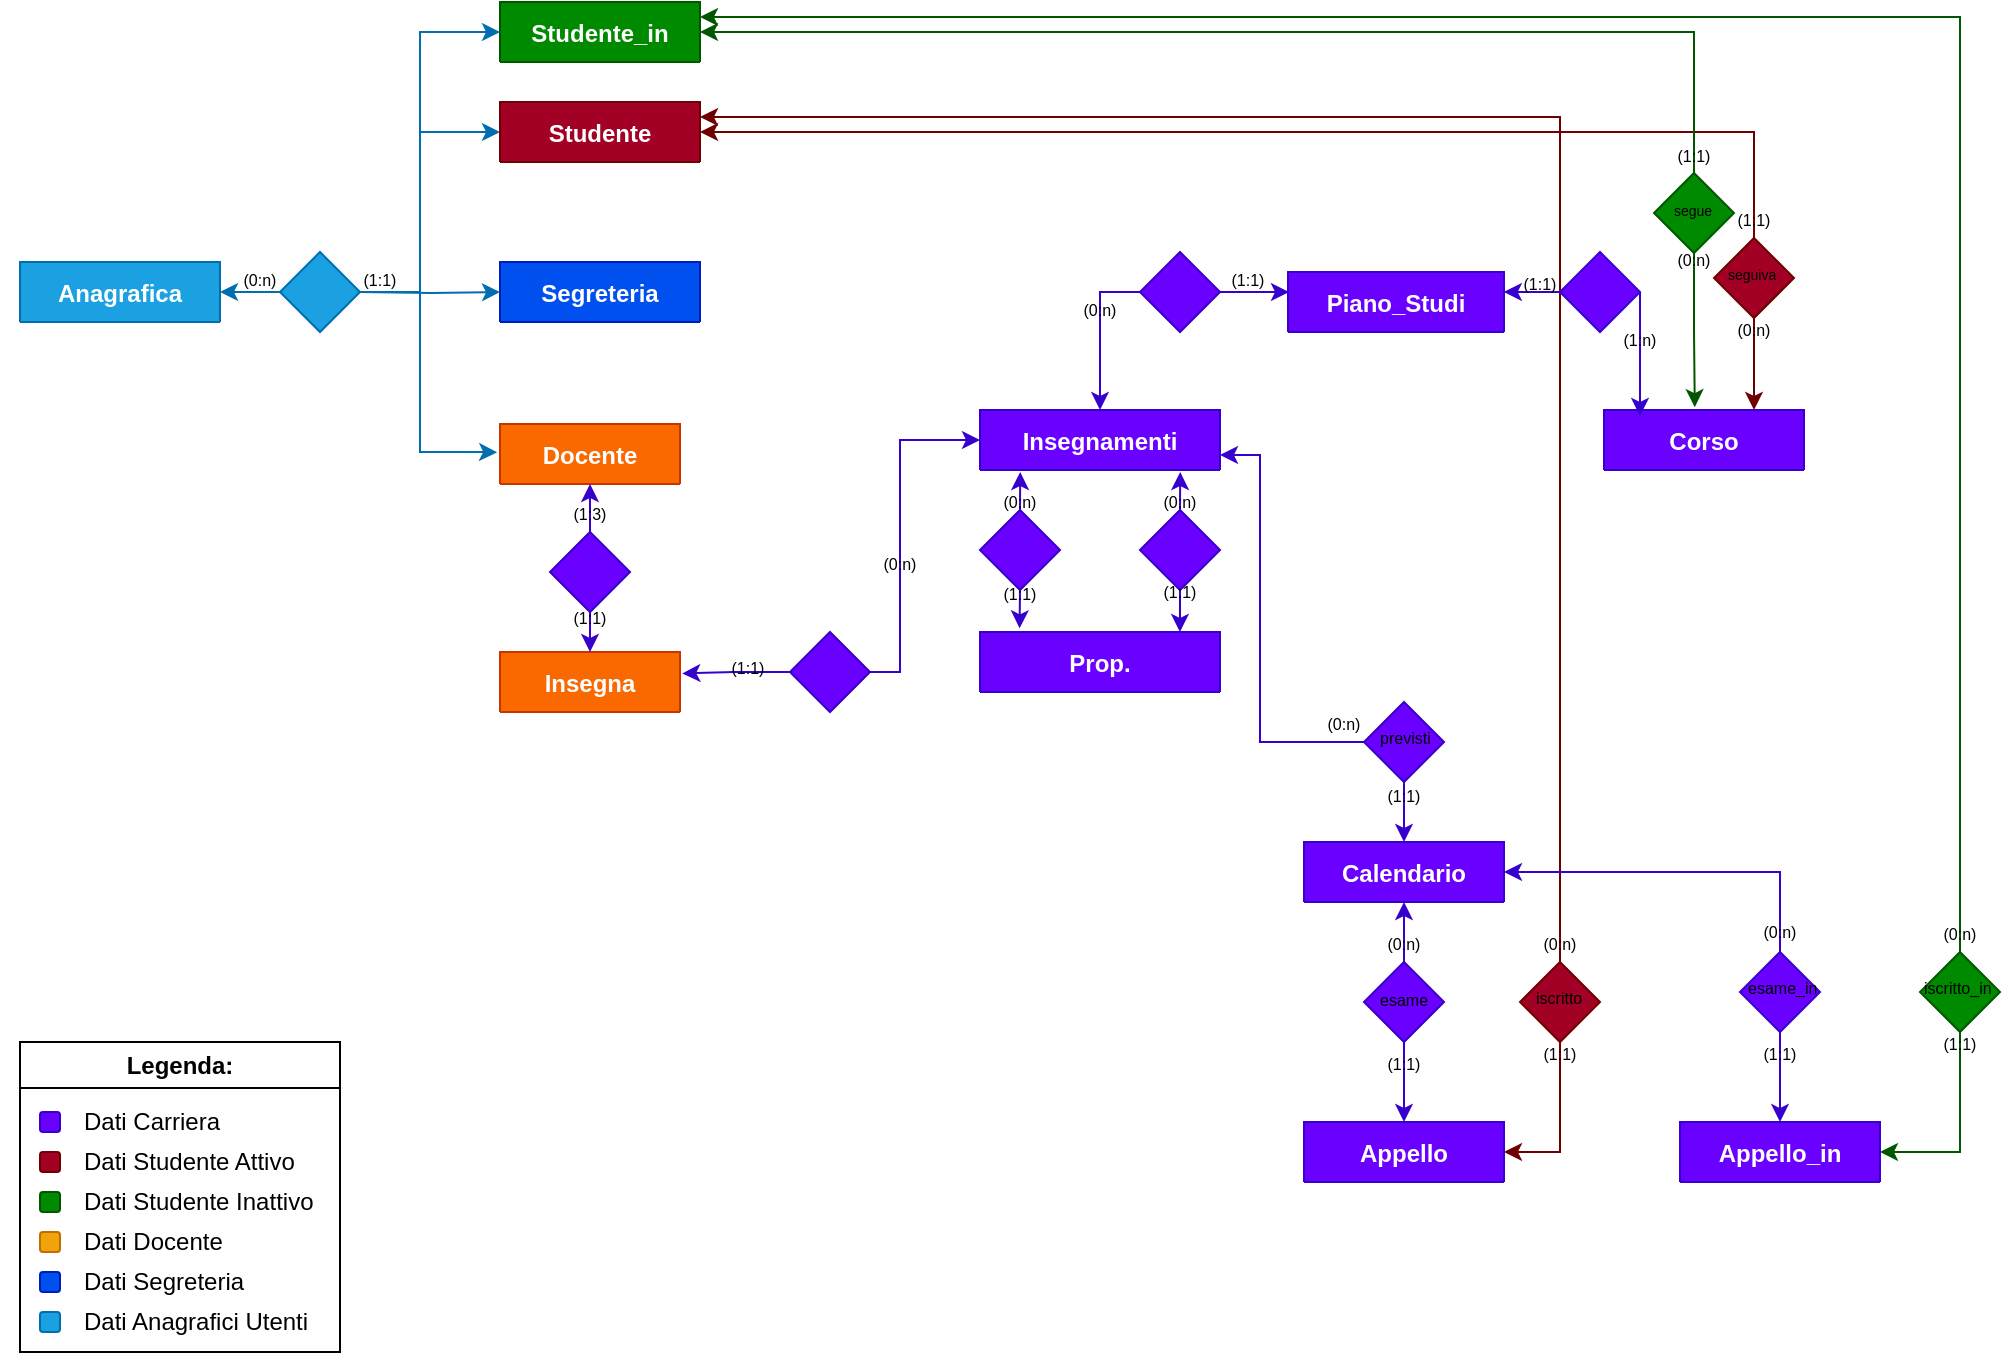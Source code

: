 <mxfile version="21.3.2" type="github">
  <diagram id="R2lEEEUBdFMjLlhIrx00" name="Page-1">
    <mxGraphModel dx="869" dy="443" grid="1" gridSize="10" guides="1" tooltips="1" connect="1" arrows="1" fold="1" page="1" pageScale="1" pageWidth="1100" pageHeight="850" math="0" shadow="0" extFonts="Permanent Marker^https://fonts.googleapis.com/css?family=Permanent+Marker">
      <root>
        <mxCell id="0" />
        <mxCell id="1" parent="0" />
        <mxCell id="C-vyLk0tnHw3VtMMgP7b-2" value="Docente" style="shape=table;startSize=30;container=1;collapsible=1;childLayout=tableLayout;fixedRows=1;rowLines=0;fontStyle=1;align=center;resizeLast=1;fillColor=#fa6800;strokeColor=#C73500;fontColor=#FFFFFF;swimlaneFillColor=none;" parent="1" vertex="1" collapsed="1">
          <mxGeometry x="280" y="366" width="90" height="30" as="geometry">
            <mxRectangle x="50" y="300" width="250" height="130" as="alternateBounds" />
          </mxGeometry>
        </mxCell>
        <mxCell id="C-vyLk0tnHw3VtMMgP7b-3" value="" style="shape=partialRectangle;collapsible=0;dropTarget=0;pointerEvents=0;fillColor=none;points=[[0,0.5],[1,0.5]];portConstraint=eastwest;top=0;left=0;right=0;bottom=1;" parent="C-vyLk0tnHw3VtMMgP7b-2" vertex="1">
          <mxGeometry y="30" width="250" height="30" as="geometry" />
        </mxCell>
        <mxCell id="C-vyLk0tnHw3VtMMgP7b-4" value="PK" style="shape=partialRectangle;overflow=hidden;connectable=0;fillColor=none;top=0;left=0;bottom=0;right=0;fontStyle=1;" parent="C-vyLk0tnHw3VtMMgP7b-3" vertex="1">
          <mxGeometry width="30" height="30" as="geometry">
            <mxRectangle width="30" height="30" as="alternateBounds" />
          </mxGeometry>
        </mxCell>
        <mxCell id="C-vyLk0tnHw3VtMMgP7b-5" value="order_id int NOT NULL " style="shape=partialRectangle;overflow=hidden;connectable=0;fillColor=none;top=0;left=0;bottom=0;right=0;align=left;spacingLeft=6;fontStyle=5;" parent="C-vyLk0tnHw3VtMMgP7b-3" vertex="1">
          <mxGeometry x="30" width="220" height="30" as="geometry">
            <mxRectangle width="220" height="30" as="alternateBounds" />
          </mxGeometry>
        </mxCell>
        <mxCell id="C-vyLk0tnHw3VtMMgP7b-6" value="" style="shape=partialRectangle;collapsible=0;dropTarget=0;pointerEvents=0;fillColor=none;points=[[0,0.5],[1,0.5]];portConstraint=eastwest;top=0;left=0;right=0;bottom=0;" parent="C-vyLk0tnHw3VtMMgP7b-2" vertex="1">
          <mxGeometry y="60" width="250" height="30" as="geometry" />
        </mxCell>
        <mxCell id="C-vyLk0tnHw3VtMMgP7b-7" value="FK1" style="shape=partialRectangle;overflow=hidden;connectable=0;fillColor=none;top=0;left=0;bottom=0;right=0;" parent="C-vyLk0tnHw3VtMMgP7b-6" vertex="1">
          <mxGeometry width="30" height="30" as="geometry">
            <mxRectangle width="30" height="30" as="alternateBounds" />
          </mxGeometry>
        </mxCell>
        <mxCell id="C-vyLk0tnHw3VtMMgP7b-8" value="customer_id int NOT NULL" style="shape=partialRectangle;overflow=hidden;connectable=0;fillColor=none;top=0;left=0;bottom=0;right=0;align=left;spacingLeft=6;" parent="C-vyLk0tnHw3VtMMgP7b-6" vertex="1">
          <mxGeometry x="30" width="220" height="30" as="geometry">
            <mxRectangle width="220" height="30" as="alternateBounds" />
          </mxGeometry>
        </mxCell>
        <mxCell id="C-vyLk0tnHw3VtMMgP7b-9" value="" style="shape=partialRectangle;collapsible=0;dropTarget=0;pointerEvents=0;fillColor=none;points=[[0,0.5],[1,0.5]];portConstraint=eastwest;top=0;left=0;right=0;bottom=0;" parent="C-vyLk0tnHw3VtMMgP7b-2" vertex="1">
          <mxGeometry y="90" width="250" height="30" as="geometry" />
        </mxCell>
        <mxCell id="C-vyLk0tnHw3VtMMgP7b-10" value="" style="shape=partialRectangle;overflow=hidden;connectable=0;fillColor=none;top=0;left=0;bottom=0;right=0;" parent="C-vyLk0tnHw3VtMMgP7b-9" vertex="1">
          <mxGeometry width="30" height="30" as="geometry">
            <mxRectangle width="30" height="30" as="alternateBounds" />
          </mxGeometry>
        </mxCell>
        <mxCell id="C-vyLk0tnHw3VtMMgP7b-11" value="order_date date NOT NULL" style="shape=partialRectangle;overflow=hidden;connectable=0;fillColor=none;top=0;left=0;bottom=0;right=0;align=left;spacingLeft=6;" parent="C-vyLk0tnHw3VtMMgP7b-9" vertex="1">
          <mxGeometry x="30" width="220" height="30" as="geometry">
            <mxRectangle width="220" height="30" as="alternateBounds" />
          </mxGeometry>
        </mxCell>
        <mxCell id="C-vyLk0tnHw3VtMMgP7b-13" value="Segreteria" style="shape=table;startSize=30;container=1;collapsible=1;childLayout=tableLayout;fixedRows=1;rowLines=0;fontStyle=1;align=center;resizeLast=1;fillColor=#0050ef;fontColor=#ffffff;strokeColor=#001DBC;" parent="1" vertex="1" collapsed="1">
          <mxGeometry x="280" y="285" width="100" height="30" as="geometry">
            <mxRectangle x="450" y="280" width="250" height="130" as="alternateBounds" />
          </mxGeometry>
        </mxCell>
        <mxCell id="C-vyLk0tnHw3VtMMgP7b-14" value="" style="shape=partialRectangle;collapsible=0;dropTarget=0;pointerEvents=0;fillColor=none;points=[[0,0.5],[1,0.5]];portConstraint=eastwest;top=0;left=0;right=0;bottom=1;" parent="C-vyLk0tnHw3VtMMgP7b-13" vertex="1">
          <mxGeometry y="30" width="250" height="30" as="geometry" />
        </mxCell>
        <mxCell id="C-vyLk0tnHw3VtMMgP7b-15" value="PK" style="shape=partialRectangle;overflow=hidden;connectable=0;fillColor=none;top=0;left=0;bottom=0;right=0;fontStyle=1;" parent="C-vyLk0tnHw3VtMMgP7b-14" vertex="1">
          <mxGeometry width="30" height="30" as="geometry">
            <mxRectangle width="30" height="30" as="alternateBounds" />
          </mxGeometry>
        </mxCell>
        <mxCell id="C-vyLk0tnHw3VtMMgP7b-16" value="shipment_id int NOT NULL " style="shape=partialRectangle;overflow=hidden;connectable=0;fillColor=none;top=0;left=0;bottom=0;right=0;align=left;spacingLeft=6;fontStyle=5;" parent="C-vyLk0tnHw3VtMMgP7b-14" vertex="1">
          <mxGeometry x="30" width="220" height="30" as="geometry">
            <mxRectangle width="220" height="30" as="alternateBounds" />
          </mxGeometry>
        </mxCell>
        <mxCell id="C-vyLk0tnHw3VtMMgP7b-17" value="" style="shape=partialRectangle;collapsible=0;dropTarget=0;pointerEvents=0;fillColor=none;points=[[0,0.5],[1,0.5]];portConstraint=eastwest;top=0;left=0;right=0;bottom=0;" parent="C-vyLk0tnHw3VtMMgP7b-13" vertex="1">
          <mxGeometry y="60" width="250" height="30" as="geometry" />
        </mxCell>
        <mxCell id="C-vyLk0tnHw3VtMMgP7b-18" value="FK1" style="shape=partialRectangle;overflow=hidden;connectable=0;fillColor=none;top=0;left=0;bottom=0;right=0;" parent="C-vyLk0tnHw3VtMMgP7b-17" vertex="1">
          <mxGeometry width="30" height="30" as="geometry">
            <mxRectangle width="30" height="30" as="alternateBounds" />
          </mxGeometry>
        </mxCell>
        <mxCell id="C-vyLk0tnHw3VtMMgP7b-19" value="order_id int NOT NULL" style="shape=partialRectangle;overflow=hidden;connectable=0;fillColor=none;top=0;left=0;bottom=0;right=0;align=left;spacingLeft=6;" parent="C-vyLk0tnHw3VtMMgP7b-17" vertex="1">
          <mxGeometry x="30" width="220" height="30" as="geometry">
            <mxRectangle width="220" height="30" as="alternateBounds" />
          </mxGeometry>
        </mxCell>
        <mxCell id="C-vyLk0tnHw3VtMMgP7b-20" value="" style="shape=partialRectangle;collapsible=0;dropTarget=0;pointerEvents=0;fillColor=none;points=[[0,0.5],[1,0.5]];portConstraint=eastwest;top=0;left=0;right=0;bottom=0;" parent="C-vyLk0tnHw3VtMMgP7b-13" vertex="1">
          <mxGeometry y="90" width="250" height="30" as="geometry" />
        </mxCell>
        <mxCell id="C-vyLk0tnHw3VtMMgP7b-21" value="" style="shape=partialRectangle;overflow=hidden;connectable=0;fillColor=none;top=0;left=0;bottom=0;right=0;" parent="C-vyLk0tnHw3VtMMgP7b-20" vertex="1">
          <mxGeometry width="30" height="30" as="geometry">
            <mxRectangle width="30" height="30" as="alternateBounds" />
          </mxGeometry>
        </mxCell>
        <mxCell id="C-vyLk0tnHw3VtMMgP7b-22" value="shipment_date date NOT NULL" style="shape=partialRectangle;overflow=hidden;connectable=0;fillColor=none;top=0;left=0;bottom=0;right=0;align=left;spacingLeft=6;" parent="C-vyLk0tnHw3VtMMgP7b-20" vertex="1">
          <mxGeometry x="30" width="220" height="30" as="geometry">
            <mxRectangle width="220" height="30" as="alternateBounds" />
          </mxGeometry>
        </mxCell>
        <mxCell id="Meix0L9kaGej4XstKNyx-11" style="edgeStyle=orthogonalEdgeStyle;rounded=0;orthogonalLoop=1;jettySize=auto;html=1;entryX=0;entryY=0.5;entryDx=0;entryDy=0;fillColor=#1ba1e2;strokeColor=#006EAF;" parent="1" target="C-vyLk0tnHw3VtMMgP7b-13" edge="1">
          <mxGeometry relative="1" as="geometry">
            <mxPoint x="210" y="300" as="sourcePoint" />
          </mxGeometry>
        </mxCell>
        <mxCell id="Meix0L9kaGej4XstKNyx-12" style="edgeStyle=orthogonalEdgeStyle;rounded=0;orthogonalLoop=1;jettySize=auto;html=1;entryX=0;entryY=0.5;entryDx=0;entryDy=0;fillColor=#1ba1e2;strokeColor=#006EAF;" parent="1" target="Meix0L9kaGej4XstKNyx-1" edge="1">
          <mxGeometry relative="1" as="geometry">
            <mxPoint x="260" y="215" as="targetPoint" />
            <Array as="points">
              <mxPoint x="240" y="300" />
              <mxPoint x="240" y="220" />
            </Array>
            <mxPoint x="200" y="300" as="sourcePoint" />
          </mxGeometry>
        </mxCell>
        <mxCell id="Meix0L9kaGej4XstKNyx-13" style="edgeStyle=orthogonalEdgeStyle;rounded=0;orthogonalLoop=1;jettySize=auto;html=1;entryX=-0.016;entryY=0.472;entryDx=0;entryDy=0;entryPerimeter=0;fillColor=#1ba1e2;strokeColor=#006EAF;" parent="1" target="C-vyLk0tnHw3VtMMgP7b-2" edge="1">
          <mxGeometry relative="1" as="geometry">
            <mxPoint x="270" y="380" as="targetPoint" />
            <Array as="points">
              <mxPoint x="240" y="300" />
              <mxPoint x="240" y="380" />
              <mxPoint x="270" y="380" />
            </Array>
            <mxPoint x="210" y="300" as="sourcePoint" />
          </mxGeometry>
        </mxCell>
        <mxCell id="Meix0L9kaGej4XstKNyx-134" style="edgeStyle=orthogonalEdgeStyle;rounded=0;orthogonalLoop=1;jettySize=auto;html=1;entryX=0;entryY=0.5;entryDx=0;entryDy=0;fillColor=#1ba1e2;strokeColor=#006EAF;" parent="1" target="Meix0L9kaGej4XstKNyx-124" edge="1">
          <mxGeometry relative="1" as="geometry">
            <Array as="points">
              <mxPoint x="240" y="300" />
              <mxPoint x="240" y="170" />
            </Array>
            <mxPoint x="210" y="300" as="sourcePoint" />
          </mxGeometry>
        </mxCell>
        <mxCell id="C-vyLk0tnHw3VtMMgP7b-23" value="Anagrafica" style="shape=table;startSize=30;container=1;collapsible=1;childLayout=tableLayout;fixedRows=1;rowLines=0;fontStyle=1;align=center;resizeLast=1;fillColor=#1ba1e2;fontColor=#ffffff;strokeColor=#006EAF;" parent="1" vertex="1" collapsed="1">
          <mxGeometry x="40" y="285" width="100" height="30" as="geometry">
            <mxRectangle x="40" y="285" width="250" height="210" as="alternateBounds" />
          </mxGeometry>
        </mxCell>
        <mxCell id="C-vyLk0tnHw3VtMMgP7b-24" value="" style="shape=partialRectangle;collapsible=0;dropTarget=0;pointerEvents=0;fillColor=none;points=[[0,0.5],[1,0.5]];portConstraint=eastwest;top=0;left=0;right=0;bottom=1;" parent="C-vyLk0tnHw3VtMMgP7b-23" vertex="1">
          <mxGeometry y="30" width="250" height="30" as="geometry" />
        </mxCell>
        <mxCell id="C-vyLk0tnHw3VtMMgP7b-25" value="PK" style="shape=partialRectangle;overflow=hidden;connectable=0;fillColor=none;top=0;left=0;bottom=0;right=0;fontStyle=1;" parent="C-vyLk0tnHw3VtMMgP7b-24" vertex="1">
          <mxGeometry width="30" height="30" as="geometry">
            <mxRectangle width="30" height="30" as="alternateBounds" />
          </mxGeometry>
        </mxCell>
        <mxCell id="C-vyLk0tnHw3VtMMgP7b-26" value="Codice_Fiscale" style="shape=partialRectangle;overflow=hidden;connectable=0;fillColor=none;top=0;left=0;bottom=0;right=0;align=left;spacingLeft=6;fontStyle=1;" parent="C-vyLk0tnHw3VtMMgP7b-24" vertex="1">
          <mxGeometry x="30" width="220" height="30" as="geometry">
            <mxRectangle width="220" height="30" as="alternateBounds" />
          </mxGeometry>
        </mxCell>
        <mxCell id="C-vyLk0tnHw3VtMMgP7b-27" value="" style="shape=partialRectangle;collapsible=0;dropTarget=0;pointerEvents=0;fillColor=none;points=[[0,0.5],[1,0.5]];portConstraint=eastwest;top=0;left=0;right=0;bottom=0;" parent="C-vyLk0tnHw3VtMMgP7b-23" vertex="1">
          <mxGeometry y="60" width="250" height="140" as="geometry" />
        </mxCell>
        <mxCell id="C-vyLk0tnHw3VtMMgP7b-28" value="" style="shape=partialRectangle;overflow=hidden;connectable=0;fillColor=none;top=0;left=0;bottom=0;right=0;" parent="C-vyLk0tnHw3VtMMgP7b-27" vertex="1">
          <mxGeometry width="30" height="140" as="geometry">
            <mxRectangle width="30" height="140" as="alternateBounds" />
          </mxGeometry>
        </mxCell>
        <mxCell id="C-vyLk0tnHw3VtMMgP7b-29" value="Nome&#xa;Secondo Nome&#xa;Cognome&#xa;Secondo Cognome&#xa;Data_Nascita&#xa;Sesso&#xa;Luogo_Nascita&#xa;Nazionalità&#xa;" style="shape=partialRectangle;overflow=hidden;connectable=0;fillColor=none;top=0;left=0;bottom=0;right=0;align=left;spacingLeft=6;" parent="C-vyLk0tnHw3VtMMgP7b-27" vertex="1">
          <mxGeometry x="30" width="220" height="140" as="geometry">
            <mxRectangle width="220" height="140" as="alternateBounds" />
          </mxGeometry>
        </mxCell>
        <mxCell id="Meix0L9kaGej4XstKNyx-1" value="Studente" style="shape=table;startSize=30;container=1;collapsible=1;childLayout=tableLayout;fixedRows=1;rowLines=0;fontStyle=1;align=center;resizeLast=1;fillColor=#a20025;fontColor=#ffffff;strokeColor=#6F0000;swimlaneFillColor=default;" parent="1" vertex="1" collapsed="1">
          <mxGeometry x="280" y="205" width="100" height="30" as="geometry">
            <mxRectangle x="280" y="50" width="250" height="130" as="alternateBounds" />
          </mxGeometry>
        </mxCell>
        <mxCell id="Meix0L9kaGej4XstKNyx-2" value="" style="shape=partialRectangle;collapsible=0;dropTarget=0;pointerEvents=0;fillColor=none;points=[[0,0.5],[1,0.5]];portConstraint=eastwest;top=0;left=0;right=0;bottom=1;" parent="Meix0L9kaGej4XstKNyx-1" vertex="1">
          <mxGeometry y="30" width="250" height="30" as="geometry" />
        </mxCell>
        <mxCell id="Meix0L9kaGej4XstKNyx-3" value="PK" style="shape=partialRectangle;overflow=hidden;connectable=0;fillColor=none;top=0;left=0;bottom=0;right=0;fontStyle=1;" parent="Meix0L9kaGej4XstKNyx-2" vertex="1">
          <mxGeometry width="30" height="30" as="geometry">
            <mxRectangle width="30" height="30" as="alternateBounds" />
          </mxGeometry>
        </mxCell>
        <mxCell id="Meix0L9kaGej4XstKNyx-4" value="shipment_id int NOT NULL " style="shape=partialRectangle;overflow=hidden;connectable=0;fillColor=none;top=0;left=0;bottom=0;right=0;align=left;spacingLeft=6;fontStyle=5;" parent="Meix0L9kaGej4XstKNyx-2" vertex="1">
          <mxGeometry x="30" width="220" height="30" as="geometry">
            <mxRectangle width="220" height="30" as="alternateBounds" />
          </mxGeometry>
        </mxCell>
        <mxCell id="Meix0L9kaGej4XstKNyx-5" value="" style="shape=partialRectangle;collapsible=0;dropTarget=0;pointerEvents=0;fillColor=none;points=[[0,0.5],[1,0.5]];portConstraint=eastwest;top=0;left=0;right=0;bottom=0;" parent="Meix0L9kaGej4XstKNyx-1" vertex="1">
          <mxGeometry y="60" width="250" height="30" as="geometry" />
        </mxCell>
        <mxCell id="Meix0L9kaGej4XstKNyx-6" value="FK1" style="shape=partialRectangle;overflow=hidden;connectable=0;fillColor=none;top=0;left=0;bottom=0;right=0;" parent="Meix0L9kaGej4XstKNyx-5" vertex="1">
          <mxGeometry width="30" height="30" as="geometry">
            <mxRectangle width="30" height="30" as="alternateBounds" />
          </mxGeometry>
        </mxCell>
        <mxCell id="Meix0L9kaGej4XstKNyx-7" value="order_id int NOT NULL" style="shape=partialRectangle;overflow=hidden;connectable=0;fillColor=none;top=0;left=0;bottom=0;right=0;align=left;spacingLeft=6;" parent="Meix0L9kaGej4XstKNyx-5" vertex="1">
          <mxGeometry x="30" width="220" height="30" as="geometry">
            <mxRectangle width="220" height="30" as="alternateBounds" />
          </mxGeometry>
        </mxCell>
        <mxCell id="Meix0L9kaGej4XstKNyx-8" value="" style="shape=partialRectangle;collapsible=0;dropTarget=0;pointerEvents=0;fillColor=none;points=[[0,0.5],[1,0.5]];portConstraint=eastwest;top=0;left=0;right=0;bottom=0;" parent="Meix0L9kaGej4XstKNyx-1" vertex="1">
          <mxGeometry y="90" width="250" height="30" as="geometry" />
        </mxCell>
        <mxCell id="Meix0L9kaGej4XstKNyx-9" value="" style="shape=partialRectangle;overflow=hidden;connectable=0;fillColor=none;top=0;left=0;bottom=0;right=0;" parent="Meix0L9kaGej4XstKNyx-8" vertex="1">
          <mxGeometry width="30" height="30" as="geometry">
            <mxRectangle width="30" height="30" as="alternateBounds" />
          </mxGeometry>
        </mxCell>
        <mxCell id="Meix0L9kaGej4XstKNyx-10" value="shipment_date date NOT NULL" style="shape=partialRectangle;overflow=hidden;connectable=0;fillColor=none;top=0;left=0;bottom=0;right=0;align=left;spacingLeft=6;" parent="Meix0L9kaGej4XstKNyx-8" vertex="1">
          <mxGeometry x="30" width="220" height="30" as="geometry">
            <mxRectangle width="220" height="30" as="alternateBounds" />
          </mxGeometry>
        </mxCell>
        <mxCell id="Meix0L9kaGej4XstKNyx-14" value="Corso" style="shape=table;startSize=30;container=1;collapsible=1;childLayout=tableLayout;fixedRows=1;rowLines=0;fontStyle=1;align=center;resizeLast=1;fillColor=#6a00ff;fontColor=#ffffff;strokeColor=#3700CC;" parent="1" vertex="1" collapsed="1">
          <mxGeometry x="832" y="359" width="100" height="30" as="geometry">
            <mxRectangle x="470" y="300" width="250" height="130" as="alternateBounds" />
          </mxGeometry>
        </mxCell>
        <mxCell id="Meix0L9kaGej4XstKNyx-15" value="" style="shape=partialRectangle;collapsible=0;dropTarget=0;pointerEvents=0;fillColor=none;points=[[0,0.5],[1,0.5]];portConstraint=eastwest;top=0;left=0;right=0;bottom=1;" parent="Meix0L9kaGej4XstKNyx-14" vertex="1">
          <mxGeometry y="30" width="250" height="30" as="geometry" />
        </mxCell>
        <mxCell id="Meix0L9kaGej4XstKNyx-16" value="PK" style="shape=partialRectangle;overflow=hidden;connectable=0;fillColor=none;top=0;left=0;bottom=0;right=0;fontStyle=1;" parent="Meix0L9kaGej4XstKNyx-15" vertex="1">
          <mxGeometry width="30" height="30" as="geometry">
            <mxRectangle width="30" height="30" as="alternateBounds" />
          </mxGeometry>
        </mxCell>
        <mxCell id="Meix0L9kaGej4XstKNyx-17" value="shipment_id int NOT NULL " style="shape=partialRectangle;overflow=hidden;connectable=0;fillColor=none;top=0;left=0;bottom=0;right=0;align=left;spacingLeft=6;fontStyle=5;" parent="Meix0L9kaGej4XstKNyx-15" vertex="1">
          <mxGeometry x="30" width="220" height="30" as="geometry">
            <mxRectangle width="220" height="30" as="alternateBounds" />
          </mxGeometry>
        </mxCell>
        <mxCell id="Meix0L9kaGej4XstKNyx-18" value="" style="shape=partialRectangle;collapsible=0;dropTarget=0;pointerEvents=0;fillColor=none;points=[[0,0.5],[1,0.5]];portConstraint=eastwest;top=0;left=0;right=0;bottom=0;" parent="Meix0L9kaGej4XstKNyx-14" vertex="1">
          <mxGeometry y="60" width="250" height="30" as="geometry" />
        </mxCell>
        <mxCell id="Meix0L9kaGej4XstKNyx-19" value="FK1" style="shape=partialRectangle;overflow=hidden;connectable=0;fillColor=none;top=0;left=0;bottom=0;right=0;" parent="Meix0L9kaGej4XstKNyx-18" vertex="1">
          <mxGeometry width="30" height="30" as="geometry">
            <mxRectangle width="30" height="30" as="alternateBounds" />
          </mxGeometry>
        </mxCell>
        <mxCell id="Meix0L9kaGej4XstKNyx-20" value="order_id int NOT NULL" style="shape=partialRectangle;overflow=hidden;connectable=0;fillColor=none;top=0;left=0;bottom=0;right=0;align=left;spacingLeft=6;" parent="Meix0L9kaGej4XstKNyx-18" vertex="1">
          <mxGeometry x="30" width="220" height="30" as="geometry">
            <mxRectangle width="220" height="30" as="alternateBounds" />
          </mxGeometry>
        </mxCell>
        <mxCell id="Meix0L9kaGej4XstKNyx-21" value="" style="shape=partialRectangle;collapsible=0;dropTarget=0;pointerEvents=0;fillColor=none;points=[[0,0.5],[1,0.5]];portConstraint=eastwest;top=0;left=0;right=0;bottom=0;" parent="Meix0L9kaGej4XstKNyx-14" vertex="1">
          <mxGeometry y="90" width="250" height="30" as="geometry" />
        </mxCell>
        <mxCell id="Meix0L9kaGej4XstKNyx-22" value="" style="shape=partialRectangle;overflow=hidden;connectable=0;fillColor=none;top=0;left=0;bottom=0;right=0;" parent="Meix0L9kaGej4XstKNyx-21" vertex="1">
          <mxGeometry width="30" height="30" as="geometry">
            <mxRectangle width="30" height="30" as="alternateBounds" />
          </mxGeometry>
        </mxCell>
        <mxCell id="Meix0L9kaGej4XstKNyx-23" value="shipment_date date NOT NULL" style="shape=partialRectangle;overflow=hidden;connectable=0;fillColor=none;top=0;left=0;bottom=0;right=0;align=left;spacingLeft=6;" parent="Meix0L9kaGej4XstKNyx-21" vertex="1">
          <mxGeometry x="30" width="220" height="30" as="geometry">
            <mxRectangle width="220" height="30" as="alternateBounds" />
          </mxGeometry>
        </mxCell>
        <mxCell id="Meix0L9kaGej4XstKNyx-24" value="Insegnamenti" style="shape=table;startSize=30;container=1;collapsible=1;childLayout=tableLayout;fixedRows=1;rowLines=0;fontStyle=1;align=center;resizeLast=1;fillColor=#6a00ff;fontColor=#ffffff;strokeColor=#3700CC;" parent="1" vertex="1" collapsed="1">
          <mxGeometry x="520" y="359" width="120" height="30" as="geometry">
            <mxRectangle x="480" y="310" width="250" height="130" as="alternateBounds" />
          </mxGeometry>
        </mxCell>
        <mxCell id="Meix0L9kaGej4XstKNyx-25" value="" style="shape=partialRectangle;collapsible=0;dropTarget=0;pointerEvents=0;fillColor=none;points=[[0,0.5],[1,0.5]];portConstraint=eastwest;top=0;left=0;right=0;bottom=1;" parent="Meix0L9kaGej4XstKNyx-24" vertex="1">
          <mxGeometry y="30" width="250" height="30" as="geometry" />
        </mxCell>
        <mxCell id="Meix0L9kaGej4XstKNyx-26" value="PK" style="shape=partialRectangle;overflow=hidden;connectable=0;fillColor=none;top=0;left=0;bottom=0;right=0;fontStyle=1;" parent="Meix0L9kaGej4XstKNyx-25" vertex="1">
          <mxGeometry width="30" height="30" as="geometry">
            <mxRectangle width="30" height="30" as="alternateBounds" />
          </mxGeometry>
        </mxCell>
        <mxCell id="Meix0L9kaGej4XstKNyx-27" value="shipment_id int NOT NULL " style="shape=partialRectangle;overflow=hidden;connectable=0;fillColor=none;top=0;left=0;bottom=0;right=0;align=left;spacingLeft=6;fontStyle=5;" parent="Meix0L9kaGej4XstKNyx-25" vertex="1">
          <mxGeometry x="30" width="220" height="30" as="geometry">
            <mxRectangle width="220" height="30" as="alternateBounds" />
          </mxGeometry>
        </mxCell>
        <mxCell id="Meix0L9kaGej4XstKNyx-28" value="" style="shape=partialRectangle;collapsible=0;dropTarget=0;pointerEvents=0;fillColor=none;points=[[0,0.5],[1,0.5]];portConstraint=eastwest;top=0;left=0;right=0;bottom=0;" parent="Meix0L9kaGej4XstKNyx-24" vertex="1">
          <mxGeometry y="60" width="250" height="30" as="geometry" />
        </mxCell>
        <mxCell id="Meix0L9kaGej4XstKNyx-29" value="FK1" style="shape=partialRectangle;overflow=hidden;connectable=0;fillColor=none;top=0;left=0;bottom=0;right=0;" parent="Meix0L9kaGej4XstKNyx-28" vertex="1">
          <mxGeometry width="30" height="30" as="geometry">
            <mxRectangle width="30" height="30" as="alternateBounds" />
          </mxGeometry>
        </mxCell>
        <mxCell id="Meix0L9kaGej4XstKNyx-30" value="order_id int NOT NULL" style="shape=partialRectangle;overflow=hidden;connectable=0;fillColor=none;top=0;left=0;bottom=0;right=0;align=left;spacingLeft=6;" parent="Meix0L9kaGej4XstKNyx-28" vertex="1">
          <mxGeometry x="30" width="220" height="30" as="geometry">
            <mxRectangle width="220" height="30" as="alternateBounds" />
          </mxGeometry>
        </mxCell>
        <mxCell id="Meix0L9kaGej4XstKNyx-31" value="" style="shape=partialRectangle;collapsible=0;dropTarget=0;pointerEvents=0;fillColor=none;points=[[0,0.5],[1,0.5]];portConstraint=eastwest;top=0;left=0;right=0;bottom=0;" parent="Meix0L9kaGej4XstKNyx-24" vertex="1">
          <mxGeometry y="90" width="250" height="30" as="geometry" />
        </mxCell>
        <mxCell id="Meix0L9kaGej4XstKNyx-32" value="" style="shape=partialRectangle;overflow=hidden;connectable=0;fillColor=none;top=0;left=0;bottom=0;right=0;" parent="Meix0L9kaGej4XstKNyx-31" vertex="1">
          <mxGeometry width="30" height="30" as="geometry">
            <mxRectangle width="30" height="30" as="alternateBounds" />
          </mxGeometry>
        </mxCell>
        <mxCell id="Meix0L9kaGej4XstKNyx-33" value="shipment_date date NOT NULL" style="shape=partialRectangle;overflow=hidden;connectable=0;fillColor=none;top=0;left=0;bottom=0;right=0;align=left;spacingLeft=6;" parent="Meix0L9kaGej4XstKNyx-31" vertex="1">
          <mxGeometry x="30" width="220" height="30" as="geometry">
            <mxRectangle width="220" height="30" as="alternateBounds" />
          </mxGeometry>
        </mxCell>
        <mxCell id="Meix0L9kaGej4XstKNyx-48" style="edgeStyle=orthogonalEdgeStyle;rounded=0;orthogonalLoop=1;jettySize=auto;html=1;fillColor=#6a00ff;strokeColor=#3700CC;exitX=0;exitY=0.5;exitDx=0;exitDy=0;" parent="1" source="Fh2huoGaFI3x0_w4W2nC-63" target="Meix0L9kaGej4XstKNyx-24" edge="1">
          <mxGeometry relative="1" as="geometry">
            <mxPoint x="580" y="290" as="sourcePoint" />
          </mxGeometry>
        </mxCell>
        <mxCell id="Meix0L9kaGej4XstKNyx-49" style="edgeStyle=orthogonalEdgeStyle;rounded=0;orthogonalLoop=1;jettySize=auto;html=1;exitX=1;exitY=0.5;exitDx=0;exitDy=0;entryX=0.18;entryY=0.1;entryDx=0;entryDy=0;entryPerimeter=0;fillColor=#6a00ff;strokeColor=#3700CC;" parent="1" source="Fh2huoGaFI3x0_w4W2nC-67" target="Meix0L9kaGej4XstKNyx-14" edge="1">
          <mxGeometry relative="1" as="geometry">
            <mxPoint x="850" y="313" as="sourcePoint" />
            <Array as="points">
              <mxPoint x="850" y="303" />
            </Array>
          </mxGeometry>
        </mxCell>
        <mxCell id="Meix0L9kaGej4XstKNyx-68" style="edgeStyle=orthogonalEdgeStyle;rounded=0;orthogonalLoop=1;jettySize=auto;html=1;exitX=0.5;exitY=1;exitDx=0;exitDy=0;entryX=0.75;entryY=0;entryDx=0;entryDy=0;fillColor=#a20025;strokeColor=#6F0000;" parent="1" source="Meix0L9kaGej4XstKNyx-65" target="Meix0L9kaGej4XstKNyx-14" edge="1">
          <mxGeometry relative="1" as="geometry" />
        </mxCell>
        <mxCell id="Meix0L9kaGej4XstKNyx-69" style="edgeStyle=orthogonalEdgeStyle;rounded=0;orthogonalLoop=1;jettySize=auto;html=1;exitX=0.5;exitY=0;exitDx=0;exitDy=0;entryX=1;entryY=0.5;entryDx=0;entryDy=0;fillColor=#a20025;strokeColor=#6F0000;" parent="1" source="Meix0L9kaGej4XstKNyx-65" target="Meix0L9kaGej4XstKNyx-1" edge="1">
          <mxGeometry relative="1" as="geometry" />
        </mxCell>
        <mxCell id="Meix0L9kaGej4XstKNyx-65" value="" style="rhombus;whiteSpace=wrap;html=1;fillColor=#a20025;fontColor=#ffffff;strokeColor=#6F0000;" parent="1" vertex="1">
          <mxGeometry x="887" y="273" width="40" height="40" as="geometry" />
        </mxCell>
        <mxCell id="Meix0L9kaGej4XstKNyx-73" value="Calendario" style="shape=table;startSize=30;container=1;collapsible=1;childLayout=tableLayout;fixedRows=1;rowLines=0;fontStyle=1;align=center;resizeLast=1;fillColor=#6a00ff;fontColor=#ffffff;strokeColor=#3700CC;" parent="1" vertex="1" collapsed="1">
          <mxGeometry x="682" y="575" width="100" height="30" as="geometry">
            <mxRectangle x="470" y="300" width="250" height="130" as="alternateBounds" />
          </mxGeometry>
        </mxCell>
        <mxCell id="Meix0L9kaGej4XstKNyx-74" value="" style="shape=partialRectangle;collapsible=0;dropTarget=0;pointerEvents=0;fillColor=none;points=[[0,0.5],[1,0.5]];portConstraint=eastwest;top=0;left=0;right=0;bottom=1;" parent="Meix0L9kaGej4XstKNyx-73" vertex="1">
          <mxGeometry y="30" width="250" height="30" as="geometry" />
        </mxCell>
        <mxCell id="Meix0L9kaGej4XstKNyx-75" value="PK" style="shape=partialRectangle;overflow=hidden;connectable=0;fillColor=none;top=0;left=0;bottom=0;right=0;fontStyle=1;" parent="Meix0L9kaGej4XstKNyx-74" vertex="1">
          <mxGeometry width="30" height="30" as="geometry">
            <mxRectangle width="30" height="30" as="alternateBounds" />
          </mxGeometry>
        </mxCell>
        <mxCell id="Meix0L9kaGej4XstKNyx-76" value="shipment_id int NOT NULL " style="shape=partialRectangle;overflow=hidden;connectable=0;fillColor=none;top=0;left=0;bottom=0;right=0;align=left;spacingLeft=6;fontStyle=5;" parent="Meix0L9kaGej4XstKNyx-74" vertex="1">
          <mxGeometry x="30" width="220" height="30" as="geometry">
            <mxRectangle width="220" height="30" as="alternateBounds" />
          </mxGeometry>
        </mxCell>
        <mxCell id="Meix0L9kaGej4XstKNyx-77" value="" style="shape=partialRectangle;collapsible=0;dropTarget=0;pointerEvents=0;fillColor=none;points=[[0,0.5],[1,0.5]];portConstraint=eastwest;top=0;left=0;right=0;bottom=0;" parent="Meix0L9kaGej4XstKNyx-73" vertex="1">
          <mxGeometry y="60" width="250" height="30" as="geometry" />
        </mxCell>
        <mxCell id="Meix0L9kaGej4XstKNyx-78" value="FK1" style="shape=partialRectangle;overflow=hidden;connectable=0;fillColor=none;top=0;left=0;bottom=0;right=0;" parent="Meix0L9kaGej4XstKNyx-77" vertex="1">
          <mxGeometry width="30" height="30" as="geometry">
            <mxRectangle width="30" height="30" as="alternateBounds" />
          </mxGeometry>
        </mxCell>
        <mxCell id="Meix0L9kaGej4XstKNyx-79" value="order_id int NOT NULL" style="shape=partialRectangle;overflow=hidden;connectable=0;fillColor=none;top=0;left=0;bottom=0;right=0;align=left;spacingLeft=6;" parent="Meix0L9kaGej4XstKNyx-77" vertex="1">
          <mxGeometry x="30" width="220" height="30" as="geometry">
            <mxRectangle width="220" height="30" as="alternateBounds" />
          </mxGeometry>
        </mxCell>
        <mxCell id="Meix0L9kaGej4XstKNyx-80" value="" style="shape=partialRectangle;collapsible=0;dropTarget=0;pointerEvents=0;fillColor=none;points=[[0,0.5],[1,0.5]];portConstraint=eastwest;top=0;left=0;right=0;bottom=0;" parent="Meix0L9kaGej4XstKNyx-73" vertex="1">
          <mxGeometry y="90" width="250" height="30" as="geometry" />
        </mxCell>
        <mxCell id="Meix0L9kaGej4XstKNyx-81" value="" style="shape=partialRectangle;overflow=hidden;connectable=0;fillColor=none;top=0;left=0;bottom=0;right=0;" parent="Meix0L9kaGej4XstKNyx-80" vertex="1">
          <mxGeometry width="30" height="30" as="geometry">
            <mxRectangle width="30" height="30" as="alternateBounds" />
          </mxGeometry>
        </mxCell>
        <mxCell id="Meix0L9kaGej4XstKNyx-82" value="shipment_date date NOT NULL" style="shape=partialRectangle;overflow=hidden;connectable=0;fillColor=none;top=0;left=0;bottom=0;right=0;align=left;spacingLeft=6;" parent="Meix0L9kaGej4XstKNyx-80" vertex="1">
          <mxGeometry x="30" width="220" height="30" as="geometry">
            <mxRectangle width="220" height="30" as="alternateBounds" />
          </mxGeometry>
        </mxCell>
        <mxCell id="Meix0L9kaGej4XstKNyx-86" style="edgeStyle=orthogonalEdgeStyle;rounded=0;orthogonalLoop=1;jettySize=auto;html=1;exitX=0.5;exitY=1;exitDx=0;exitDy=0;entryX=0.5;entryY=0;entryDx=0;entryDy=0;fillColor=#6a00ff;strokeColor=#3700CC;" parent="1" source="Meix0L9kaGej4XstKNyx-84" target="Meix0L9kaGej4XstKNyx-73" edge="1">
          <mxGeometry relative="1" as="geometry" />
        </mxCell>
        <mxCell id="Meix0L9kaGej4XstKNyx-184" style="edgeStyle=orthogonalEdgeStyle;rounded=0;orthogonalLoop=1;jettySize=auto;html=1;exitX=0;exitY=0.5;exitDx=0;exitDy=0;entryX=1;entryY=0.75;entryDx=0;entryDy=0;fillColor=#6a00ff;strokeColor=#3700CC;" parent="1" source="Meix0L9kaGej4XstKNyx-84" target="Meix0L9kaGej4XstKNyx-24" edge="1">
          <mxGeometry relative="1" as="geometry">
            <mxPoint x="650" y="390" as="targetPoint" />
            <Array as="points">
              <mxPoint x="660" y="525" />
              <mxPoint x="660" y="382" />
            </Array>
          </mxGeometry>
        </mxCell>
        <mxCell id="Meix0L9kaGej4XstKNyx-84" value="" style="rhombus;whiteSpace=wrap;html=1;fillColor=#6a00ff;fontColor=#ffffff;strokeColor=#3700CC;" parent="1" vertex="1">
          <mxGeometry x="712" y="505" width="40" height="40" as="geometry" />
        </mxCell>
        <mxCell id="Meix0L9kaGej4XstKNyx-89" value="Appello" style="shape=table;startSize=30;container=1;collapsible=1;childLayout=tableLayout;fixedRows=1;rowLines=0;fontStyle=1;align=center;resizeLast=1;fillColor=#6a00ff;fontColor=#ffffff;strokeColor=#3700CC;" parent="1" vertex="1" collapsed="1">
          <mxGeometry x="682" y="715" width="100" height="30" as="geometry">
            <mxRectangle x="470" y="300" width="250" height="130" as="alternateBounds" />
          </mxGeometry>
        </mxCell>
        <mxCell id="Meix0L9kaGej4XstKNyx-90" value="" style="shape=partialRectangle;collapsible=0;dropTarget=0;pointerEvents=0;fillColor=none;points=[[0,0.5],[1,0.5]];portConstraint=eastwest;top=0;left=0;right=0;bottom=1;" parent="Meix0L9kaGej4XstKNyx-89" vertex="1">
          <mxGeometry y="30" width="250" height="30" as="geometry" />
        </mxCell>
        <mxCell id="Meix0L9kaGej4XstKNyx-91" value="PK" style="shape=partialRectangle;overflow=hidden;connectable=0;fillColor=none;top=0;left=0;bottom=0;right=0;fontStyle=1;" parent="Meix0L9kaGej4XstKNyx-90" vertex="1">
          <mxGeometry width="30" height="30" as="geometry">
            <mxRectangle width="30" height="30" as="alternateBounds" />
          </mxGeometry>
        </mxCell>
        <mxCell id="Meix0L9kaGej4XstKNyx-92" value="shipment_id int NOT NULL " style="shape=partialRectangle;overflow=hidden;connectable=0;fillColor=none;top=0;left=0;bottom=0;right=0;align=left;spacingLeft=6;fontStyle=5;" parent="Meix0L9kaGej4XstKNyx-90" vertex="1">
          <mxGeometry x="30" width="220" height="30" as="geometry">
            <mxRectangle width="220" height="30" as="alternateBounds" />
          </mxGeometry>
        </mxCell>
        <mxCell id="Meix0L9kaGej4XstKNyx-93" value="" style="shape=partialRectangle;collapsible=0;dropTarget=0;pointerEvents=0;fillColor=none;points=[[0,0.5],[1,0.5]];portConstraint=eastwest;top=0;left=0;right=0;bottom=0;" parent="Meix0L9kaGej4XstKNyx-89" vertex="1">
          <mxGeometry y="60" width="250" height="30" as="geometry" />
        </mxCell>
        <mxCell id="Meix0L9kaGej4XstKNyx-94" value="FK1" style="shape=partialRectangle;overflow=hidden;connectable=0;fillColor=none;top=0;left=0;bottom=0;right=0;" parent="Meix0L9kaGej4XstKNyx-93" vertex="1">
          <mxGeometry width="30" height="30" as="geometry">
            <mxRectangle width="30" height="30" as="alternateBounds" />
          </mxGeometry>
        </mxCell>
        <mxCell id="Meix0L9kaGej4XstKNyx-95" value="order_id int NOT NULL" style="shape=partialRectangle;overflow=hidden;connectable=0;fillColor=none;top=0;left=0;bottom=0;right=0;align=left;spacingLeft=6;" parent="Meix0L9kaGej4XstKNyx-93" vertex="1">
          <mxGeometry x="30" width="220" height="30" as="geometry">
            <mxRectangle width="220" height="30" as="alternateBounds" />
          </mxGeometry>
        </mxCell>
        <mxCell id="Meix0L9kaGej4XstKNyx-96" value="" style="shape=partialRectangle;collapsible=0;dropTarget=0;pointerEvents=0;fillColor=none;points=[[0,0.5],[1,0.5]];portConstraint=eastwest;top=0;left=0;right=0;bottom=0;" parent="Meix0L9kaGej4XstKNyx-89" vertex="1">
          <mxGeometry y="90" width="250" height="30" as="geometry" />
        </mxCell>
        <mxCell id="Meix0L9kaGej4XstKNyx-97" value="" style="shape=partialRectangle;overflow=hidden;connectable=0;fillColor=none;top=0;left=0;bottom=0;right=0;" parent="Meix0L9kaGej4XstKNyx-96" vertex="1">
          <mxGeometry width="30" height="30" as="geometry">
            <mxRectangle width="30" height="30" as="alternateBounds" />
          </mxGeometry>
        </mxCell>
        <mxCell id="Meix0L9kaGej4XstKNyx-98" value="shipment_date date NOT NULL" style="shape=partialRectangle;overflow=hidden;connectable=0;fillColor=none;top=0;left=0;bottom=0;right=0;align=left;spacingLeft=6;" parent="Meix0L9kaGej4XstKNyx-96" vertex="1">
          <mxGeometry x="30" width="220" height="30" as="geometry">
            <mxRectangle width="220" height="30" as="alternateBounds" />
          </mxGeometry>
        </mxCell>
        <mxCell id="Meix0L9kaGej4XstKNyx-101" style="edgeStyle=orthogonalEdgeStyle;rounded=0;orthogonalLoop=1;jettySize=auto;html=1;exitX=0.5;exitY=0;exitDx=0;exitDy=0;entryX=0.5;entryY=1;entryDx=0;entryDy=0;fillColor=#6a00ff;strokeColor=#3700CC;" parent="1" source="Meix0L9kaGej4XstKNyx-99" target="Meix0L9kaGej4XstKNyx-73" edge="1">
          <mxGeometry relative="1" as="geometry" />
        </mxCell>
        <mxCell id="Meix0L9kaGej4XstKNyx-102" style="edgeStyle=orthogonalEdgeStyle;rounded=0;orthogonalLoop=1;jettySize=auto;html=1;exitX=0.5;exitY=1;exitDx=0;exitDy=0;entryX=0.5;entryY=0;entryDx=0;entryDy=0;fillColor=#6a00ff;strokeColor=#3700CC;" parent="1" source="Meix0L9kaGej4XstKNyx-99" target="Meix0L9kaGej4XstKNyx-89" edge="1">
          <mxGeometry relative="1" as="geometry" />
        </mxCell>
        <mxCell id="Meix0L9kaGej4XstKNyx-99" value="" style="rhombus;whiteSpace=wrap;html=1;fillColor=#6a00ff;fontColor=#ffffff;strokeColor=#3700CC;" parent="1" vertex="1">
          <mxGeometry x="712" y="635" width="40" height="40" as="geometry" />
        </mxCell>
        <mxCell id="Meix0L9kaGej4XstKNyx-104" style="edgeStyle=orthogonalEdgeStyle;rounded=0;orthogonalLoop=1;jettySize=auto;html=1;exitX=0.5;exitY=1;exitDx=0;exitDy=0;entryX=1;entryY=0.5;entryDx=0;entryDy=0;fillColor=#a20025;strokeColor=#6F0000;" parent="1" source="Meix0L9kaGej4XstKNyx-103" target="Meix0L9kaGej4XstKNyx-89" edge="1">
          <mxGeometry relative="1" as="geometry" />
        </mxCell>
        <mxCell id="Meix0L9kaGej4XstKNyx-105" style="edgeStyle=orthogonalEdgeStyle;rounded=0;orthogonalLoop=1;jettySize=auto;html=1;exitX=0.5;exitY=0;exitDx=0;exitDy=0;entryX=1;entryY=0.25;entryDx=0;entryDy=0;fillColor=#a20025;strokeColor=#6F0000;" parent="1" source="Meix0L9kaGej4XstKNyx-103" target="Meix0L9kaGej4XstKNyx-1" edge="1">
          <mxGeometry relative="1" as="geometry" />
        </mxCell>
        <mxCell id="Meix0L9kaGej4XstKNyx-103" value="" style="rhombus;whiteSpace=wrap;html=1;fillColor=#a20025;fontColor=#ffffff;strokeColor=#6F0000;" parent="1" vertex="1">
          <mxGeometry x="790" y="635" width="40" height="40" as="geometry" />
        </mxCell>
        <mxCell id="Meix0L9kaGej4XstKNyx-114" value="Appello_in" style="shape=table;startSize=30;container=1;collapsible=1;childLayout=tableLayout;fixedRows=1;rowLines=0;fontStyle=1;align=center;resizeLast=1;fillColor=#6a00ff;fontColor=#ffffff;strokeColor=#3700CC;" parent="1" vertex="1" collapsed="1">
          <mxGeometry x="870" y="715" width="100" height="30" as="geometry">
            <mxRectangle x="470" y="300" width="250" height="130" as="alternateBounds" />
          </mxGeometry>
        </mxCell>
        <mxCell id="Meix0L9kaGej4XstKNyx-115" value="" style="shape=partialRectangle;collapsible=0;dropTarget=0;pointerEvents=0;fillColor=none;points=[[0,0.5],[1,0.5]];portConstraint=eastwest;top=0;left=0;right=0;bottom=1;" parent="Meix0L9kaGej4XstKNyx-114" vertex="1">
          <mxGeometry y="30" width="250" height="30" as="geometry" />
        </mxCell>
        <mxCell id="Meix0L9kaGej4XstKNyx-116" value="PK" style="shape=partialRectangle;overflow=hidden;connectable=0;fillColor=none;top=0;left=0;bottom=0;right=0;fontStyle=1;" parent="Meix0L9kaGej4XstKNyx-115" vertex="1">
          <mxGeometry width="30" height="30" as="geometry">
            <mxRectangle width="30" height="30" as="alternateBounds" />
          </mxGeometry>
        </mxCell>
        <mxCell id="Meix0L9kaGej4XstKNyx-117" value="shipment_id int NOT NULL " style="shape=partialRectangle;overflow=hidden;connectable=0;fillColor=none;top=0;left=0;bottom=0;right=0;align=left;spacingLeft=6;fontStyle=5;" parent="Meix0L9kaGej4XstKNyx-115" vertex="1">
          <mxGeometry x="30" width="220" height="30" as="geometry">
            <mxRectangle width="220" height="30" as="alternateBounds" />
          </mxGeometry>
        </mxCell>
        <mxCell id="Meix0L9kaGej4XstKNyx-118" value="" style="shape=partialRectangle;collapsible=0;dropTarget=0;pointerEvents=0;fillColor=none;points=[[0,0.5],[1,0.5]];portConstraint=eastwest;top=0;left=0;right=0;bottom=0;" parent="Meix0L9kaGej4XstKNyx-114" vertex="1">
          <mxGeometry y="60" width="250" height="30" as="geometry" />
        </mxCell>
        <mxCell id="Meix0L9kaGej4XstKNyx-119" value="FK1" style="shape=partialRectangle;overflow=hidden;connectable=0;fillColor=none;top=0;left=0;bottom=0;right=0;" parent="Meix0L9kaGej4XstKNyx-118" vertex="1">
          <mxGeometry width="30" height="30" as="geometry">
            <mxRectangle width="30" height="30" as="alternateBounds" />
          </mxGeometry>
        </mxCell>
        <mxCell id="Meix0L9kaGej4XstKNyx-120" value="order_id int NOT NULL" style="shape=partialRectangle;overflow=hidden;connectable=0;fillColor=none;top=0;left=0;bottom=0;right=0;align=left;spacingLeft=6;" parent="Meix0L9kaGej4XstKNyx-118" vertex="1">
          <mxGeometry x="30" width="220" height="30" as="geometry">
            <mxRectangle width="220" height="30" as="alternateBounds" />
          </mxGeometry>
        </mxCell>
        <mxCell id="Meix0L9kaGej4XstKNyx-121" value="" style="shape=partialRectangle;collapsible=0;dropTarget=0;pointerEvents=0;fillColor=none;points=[[0,0.5],[1,0.5]];portConstraint=eastwest;top=0;left=0;right=0;bottom=0;" parent="Meix0L9kaGej4XstKNyx-114" vertex="1">
          <mxGeometry y="90" width="250" height="30" as="geometry" />
        </mxCell>
        <mxCell id="Meix0L9kaGej4XstKNyx-122" value="" style="shape=partialRectangle;overflow=hidden;connectable=0;fillColor=none;top=0;left=0;bottom=0;right=0;" parent="Meix0L9kaGej4XstKNyx-121" vertex="1">
          <mxGeometry width="30" height="30" as="geometry">
            <mxRectangle width="30" height="30" as="alternateBounds" />
          </mxGeometry>
        </mxCell>
        <mxCell id="Meix0L9kaGej4XstKNyx-123" value="shipment_date date NOT NULL" style="shape=partialRectangle;overflow=hidden;connectable=0;fillColor=none;top=0;left=0;bottom=0;right=0;align=left;spacingLeft=6;" parent="Meix0L9kaGej4XstKNyx-121" vertex="1">
          <mxGeometry x="30" width="220" height="30" as="geometry">
            <mxRectangle width="220" height="30" as="alternateBounds" />
          </mxGeometry>
        </mxCell>
        <mxCell id="Meix0L9kaGej4XstKNyx-124" value="Studente_in" style="shape=table;startSize=30;container=1;collapsible=1;childLayout=tableLayout;fixedRows=1;rowLines=0;fontStyle=1;align=center;resizeLast=1;fillColor=#008a00;fontColor=#ffffff;strokeColor=#005700;" parent="1" vertex="1" collapsed="1">
          <mxGeometry x="280" y="155" width="100" height="30" as="geometry">
            <mxRectangle x="280" y="155" width="250" height="130" as="alternateBounds" />
          </mxGeometry>
        </mxCell>
        <mxCell id="Meix0L9kaGej4XstKNyx-125" value="" style="shape=partialRectangle;collapsible=0;dropTarget=0;pointerEvents=0;fillColor=none;points=[[0,0.5],[1,0.5]];portConstraint=eastwest;top=0;left=0;right=0;bottom=1;" parent="Meix0L9kaGej4XstKNyx-124" vertex="1">
          <mxGeometry y="30" width="250" height="30" as="geometry" />
        </mxCell>
        <mxCell id="Meix0L9kaGej4XstKNyx-126" value="PK" style="shape=partialRectangle;overflow=hidden;connectable=0;fillColor=none;top=0;left=0;bottom=0;right=0;fontStyle=1;" parent="Meix0L9kaGej4XstKNyx-125" vertex="1">
          <mxGeometry width="30" height="30" as="geometry">
            <mxRectangle width="30" height="30" as="alternateBounds" />
          </mxGeometry>
        </mxCell>
        <mxCell id="Meix0L9kaGej4XstKNyx-127" value="shipment_id int NOT NULL " style="shape=partialRectangle;overflow=hidden;connectable=0;fillColor=none;top=0;left=0;bottom=0;right=0;align=left;spacingLeft=6;fontStyle=5;" parent="Meix0L9kaGej4XstKNyx-125" vertex="1">
          <mxGeometry x="30" width="220" height="30" as="geometry">
            <mxRectangle width="220" height="30" as="alternateBounds" />
          </mxGeometry>
        </mxCell>
        <mxCell id="Meix0L9kaGej4XstKNyx-128" value="" style="shape=partialRectangle;collapsible=0;dropTarget=0;pointerEvents=0;fillColor=none;points=[[0,0.5],[1,0.5]];portConstraint=eastwest;top=0;left=0;right=0;bottom=0;" parent="Meix0L9kaGej4XstKNyx-124" vertex="1">
          <mxGeometry y="60" width="250" height="30" as="geometry" />
        </mxCell>
        <mxCell id="Meix0L9kaGej4XstKNyx-129" value="FK1" style="shape=partialRectangle;overflow=hidden;connectable=0;fillColor=none;top=0;left=0;bottom=0;right=0;" parent="Meix0L9kaGej4XstKNyx-128" vertex="1">
          <mxGeometry width="30" height="30" as="geometry">
            <mxRectangle width="30" height="30" as="alternateBounds" />
          </mxGeometry>
        </mxCell>
        <mxCell id="Meix0L9kaGej4XstKNyx-130" value="order_id int NOT NULL" style="shape=partialRectangle;overflow=hidden;connectable=0;fillColor=none;top=0;left=0;bottom=0;right=0;align=left;spacingLeft=6;" parent="Meix0L9kaGej4XstKNyx-128" vertex="1">
          <mxGeometry x="30" width="220" height="30" as="geometry">
            <mxRectangle width="220" height="30" as="alternateBounds" />
          </mxGeometry>
        </mxCell>
        <mxCell id="Meix0L9kaGej4XstKNyx-131" value="" style="shape=partialRectangle;collapsible=0;dropTarget=0;pointerEvents=0;fillColor=none;points=[[0,0.5],[1,0.5]];portConstraint=eastwest;top=0;left=0;right=0;bottom=0;" parent="Meix0L9kaGej4XstKNyx-124" vertex="1">
          <mxGeometry y="90" width="250" height="30" as="geometry" />
        </mxCell>
        <mxCell id="Meix0L9kaGej4XstKNyx-132" value="" style="shape=partialRectangle;overflow=hidden;connectable=0;fillColor=none;top=0;left=0;bottom=0;right=0;" parent="Meix0L9kaGej4XstKNyx-131" vertex="1">
          <mxGeometry width="30" height="30" as="geometry">
            <mxRectangle width="30" height="30" as="alternateBounds" />
          </mxGeometry>
        </mxCell>
        <mxCell id="Meix0L9kaGej4XstKNyx-133" value="shipment_date date NOT NULL" style="shape=partialRectangle;overflow=hidden;connectable=0;fillColor=none;top=0;left=0;bottom=0;right=0;align=left;spacingLeft=6;" parent="Meix0L9kaGej4XstKNyx-131" vertex="1">
          <mxGeometry x="30" width="220" height="30" as="geometry">
            <mxRectangle width="220" height="30" as="alternateBounds" />
          </mxGeometry>
        </mxCell>
        <mxCell id="Meix0L9kaGej4XstKNyx-136" style="edgeStyle=orthogonalEdgeStyle;rounded=0;orthogonalLoop=1;jettySize=auto;html=1;exitX=0.5;exitY=1;exitDx=0;exitDy=0;entryX=0.454;entryY=-0.047;entryDx=0;entryDy=0;entryPerimeter=0;fillColor=#008a00;strokeColor=#005700;" parent="1" source="Meix0L9kaGej4XstKNyx-138" target="Meix0L9kaGej4XstKNyx-14" edge="1">
          <mxGeometry relative="1" as="geometry">
            <mxPoint x="877" y="326.5" as="targetPoint" />
          </mxGeometry>
        </mxCell>
        <mxCell id="Meix0L9kaGej4XstKNyx-137" style="edgeStyle=orthogonalEdgeStyle;rounded=0;orthogonalLoop=1;jettySize=auto;html=1;exitX=0.5;exitY=0;exitDx=0;exitDy=0;entryX=1;entryY=0.5;entryDx=0;entryDy=0;fillColor=#008a00;strokeColor=#005700;" parent="1" source="Meix0L9kaGej4XstKNyx-138" target="Meix0L9kaGej4XstKNyx-124" edge="1">
          <mxGeometry relative="1" as="geometry">
            <mxPoint x="340" y="120" as="targetPoint" />
          </mxGeometry>
        </mxCell>
        <mxCell id="Meix0L9kaGej4XstKNyx-138" value="" style="rhombus;whiteSpace=wrap;html=1;fillColor=#008a00;fontColor=#ffffff;strokeColor=#005700;" parent="1" vertex="1">
          <mxGeometry x="857" y="240.5" width="40" height="40" as="geometry" />
        </mxCell>
        <mxCell id="Meix0L9kaGej4XstKNyx-140" style="edgeStyle=orthogonalEdgeStyle;rounded=0;orthogonalLoop=1;jettySize=auto;html=1;exitX=0.5;exitY=0;exitDx=0;exitDy=0;entryX=1;entryY=0.5;entryDx=0;entryDy=0;fillColor=#6a00ff;strokeColor=#3700CC;" parent="1" source="Meix0L9kaGej4XstKNyx-142" target="Meix0L9kaGej4XstKNyx-73" edge="1">
          <mxGeometry relative="1" as="geometry">
            <mxPoint x="920" y="600" as="targetPoint" />
          </mxGeometry>
        </mxCell>
        <mxCell id="Meix0L9kaGej4XstKNyx-141" style="edgeStyle=orthogonalEdgeStyle;rounded=0;orthogonalLoop=1;jettySize=auto;html=1;exitX=0.5;exitY=1;exitDx=0;exitDy=0;entryX=0.5;entryY=0;entryDx=0;entryDy=0;fillColor=#6a00ff;strokeColor=#3700CC;" parent="1" source="Meix0L9kaGej4XstKNyx-142" target="Meix0L9kaGej4XstKNyx-114" edge="1">
          <mxGeometry relative="1" as="geometry">
            <mxPoint x="920" y="710" as="targetPoint" />
          </mxGeometry>
        </mxCell>
        <mxCell id="Meix0L9kaGej4XstKNyx-142" value="" style="rhombus;whiteSpace=wrap;html=1;fillColor=#6a00ff;fontColor=#ffffff;strokeColor=#3700CC;" parent="1" vertex="1">
          <mxGeometry x="900" y="630" width="40" height="40" as="geometry" />
        </mxCell>
        <mxCell id="Meix0L9kaGej4XstKNyx-144" style="edgeStyle=orthogonalEdgeStyle;rounded=0;orthogonalLoop=1;jettySize=auto;html=1;exitX=0.5;exitY=1;exitDx=0;exitDy=0;entryX=1;entryY=0.5;entryDx=0;entryDy=0;fillColor=#008a00;strokeColor=#005700;" parent="1" source="Meix0L9kaGej4XstKNyx-143" target="Meix0L9kaGej4XstKNyx-114" edge="1">
          <mxGeometry relative="1" as="geometry" />
        </mxCell>
        <mxCell id="Meix0L9kaGej4XstKNyx-145" style="edgeStyle=orthogonalEdgeStyle;rounded=0;orthogonalLoop=1;jettySize=auto;html=1;exitX=0.5;exitY=0;exitDx=0;exitDy=0;entryX=1;entryY=0.25;entryDx=0;entryDy=0;fillColor=#008a00;strokeColor=#005700;" parent="1" source="Meix0L9kaGej4XstKNyx-143" target="Meix0L9kaGej4XstKNyx-124" edge="1">
          <mxGeometry relative="1" as="geometry">
            <mxPoint x="770" y="230" as="targetPoint" />
          </mxGeometry>
        </mxCell>
        <mxCell id="Meix0L9kaGej4XstKNyx-143" value="" style="rhombus;whiteSpace=wrap;html=1;fillColor=#008a00;fontColor=#ffffff;strokeColor=#005700;" parent="1" vertex="1">
          <mxGeometry x="990" y="630" width="40" height="40" as="geometry" />
        </mxCell>
        <mxCell id="Meix0L9kaGej4XstKNyx-154" value="&lt;font style=&quot;font-size: 8px;&quot;&gt;SuperTipo Gerarchia&lt;/font&gt;" style="text;html=1;strokeColor=none;fillColor=none;align=center;verticalAlign=middle;whiteSpace=wrap;rounded=0;fontColor=#ffffff;" parent="1" vertex="1">
          <mxGeometry x="30" y="255" width="120" height="30" as="geometry" />
        </mxCell>
        <mxCell id="Meix0L9kaGej4XstKNyx-175" value="&lt;font style=&quot;font-size: 8px;&quot;&gt;(0:n)&lt;/font&gt;" style="text;html=1;strokeColor=none;fillColor=none;align=center;verticalAlign=middle;whiteSpace=wrap;rounded=0;" parent="1" vertex="1">
          <mxGeometry x="560" y="297.5" width="40" height="20" as="geometry" />
        </mxCell>
        <mxCell id="Meix0L9kaGej4XstKNyx-176" value="&lt;font style=&quot;font-size: 8px;&quot;&gt;(1:n)&lt;/font&gt;" style="text;html=1;strokeColor=none;fillColor=none;align=center;verticalAlign=middle;whiteSpace=wrap;rounded=0;" parent="1" vertex="1">
          <mxGeometry x="830" y="313" width="40" height="20" as="geometry" />
        </mxCell>
        <mxCell id="Meix0L9kaGej4XstKNyx-178" value="&lt;font style=&quot;font-size: 8px;&quot;&gt;(1:1)&lt;/font&gt;" style="text;html=1;strokeColor=none;fillColor=none;align=center;verticalAlign=middle;whiteSpace=wrap;rounded=0;" parent="1" vertex="1">
          <mxGeometry x="887" y="253" width="40" height="20" as="geometry" />
        </mxCell>
        <mxCell id="Meix0L9kaGej4XstKNyx-179" value="&lt;font style=&quot;font-size: 8px;&quot;&gt;(0:n)&lt;/font&gt;" style="text;html=1;strokeColor=none;fillColor=none;align=center;verticalAlign=middle;whiteSpace=wrap;rounded=0;" parent="1" vertex="1">
          <mxGeometry x="887" y="308" width="40" height="20" as="geometry" />
        </mxCell>
        <mxCell id="Meix0L9kaGej4XstKNyx-180" value="&lt;font style=&quot;font-size: 8px;&quot;&gt;(1:1)&lt;/font&gt;" style="text;html=1;strokeColor=none;fillColor=none;align=center;verticalAlign=middle;whiteSpace=wrap;rounded=0;" parent="1" vertex="1">
          <mxGeometry x="857" y="220.5" width="40" height="20" as="geometry" />
        </mxCell>
        <mxCell id="Meix0L9kaGej4XstKNyx-181" value="&lt;font style=&quot;font-size: 8px;&quot;&gt;(0:n)&lt;/font&gt;" style="text;html=1;strokeColor=none;fillColor=none;align=center;verticalAlign=middle;whiteSpace=wrap;rounded=0;" parent="1" vertex="1">
          <mxGeometry x="857" y="273" width="40" height="20" as="geometry" />
        </mxCell>
        <mxCell id="Meix0L9kaGej4XstKNyx-185" value="Legenda:" style="swimlane;whiteSpace=wrap;html=1;" parent="1" vertex="1">
          <mxGeometry x="40" y="675" width="160" height="155" as="geometry">
            <mxRectangle x="40" y="675" width="160" height="30" as="alternateBounds" />
          </mxGeometry>
        </mxCell>
        <mxCell id="Meix0L9kaGej4XstKNyx-186" value="" style="rounded=1;whiteSpace=wrap;html=1;fillColor=#6a00ff;fontColor=#ffffff;strokeColor=#3700CC;" parent="Meix0L9kaGej4XstKNyx-185" vertex="1">
          <mxGeometry x="10" y="35" width="10" height="10" as="geometry" />
        </mxCell>
        <mxCell id="Meix0L9kaGej4XstKNyx-188" value="&lt;div align=&quot;left&quot;&gt;Dati Carriera&lt;br&gt;&lt;/div&gt;" style="text;html=1;strokeColor=none;fillColor=none;align=left;verticalAlign=middle;whiteSpace=wrap;rounded=0;" parent="Meix0L9kaGej4XstKNyx-185" vertex="1">
          <mxGeometry x="30" y="35" width="140" height="10" as="geometry" />
        </mxCell>
        <mxCell id="Meix0L9kaGej4XstKNyx-191" value="" style="rounded=1;whiteSpace=wrap;html=1;fillColor=#a20025;fontColor=#ffffff;strokeColor=#6F0000;" parent="Meix0L9kaGej4XstKNyx-185" vertex="1">
          <mxGeometry x="10" y="55" width="10" height="10" as="geometry" />
        </mxCell>
        <mxCell id="Meix0L9kaGej4XstKNyx-192" value="Dati Studente Attivo" style="text;html=1;strokeColor=none;fillColor=none;align=left;verticalAlign=middle;whiteSpace=wrap;rounded=0;" parent="Meix0L9kaGej4XstKNyx-185" vertex="1">
          <mxGeometry x="30" y="55" width="140" height="10" as="geometry" />
        </mxCell>
        <mxCell id="Meix0L9kaGej4XstKNyx-193" value="" style="rounded=1;whiteSpace=wrap;html=1;fillColor=#008a00;fontColor=#ffffff;strokeColor=#005700;" parent="Meix0L9kaGej4XstKNyx-185" vertex="1">
          <mxGeometry x="10" y="75" width="10" height="10" as="geometry" />
        </mxCell>
        <mxCell id="Meix0L9kaGej4XstKNyx-194" value="Dati Studente Inattivo" style="text;html=1;strokeColor=none;fillColor=none;align=left;verticalAlign=middle;whiteSpace=wrap;rounded=0;" parent="Meix0L9kaGej4XstKNyx-185" vertex="1">
          <mxGeometry x="30" y="75" width="140" height="10" as="geometry" />
        </mxCell>
        <mxCell id="Meix0L9kaGej4XstKNyx-195" value="" style="rounded=1;whiteSpace=wrap;html=1;fillColor=#f0a30a;fontColor=#000000;strokeColor=#BD7000;" parent="Meix0L9kaGej4XstKNyx-185" vertex="1">
          <mxGeometry x="10" y="95" width="10" height="10" as="geometry" />
        </mxCell>
        <mxCell id="Meix0L9kaGej4XstKNyx-196" value="Dati Docente" style="text;html=1;strokeColor=none;fillColor=none;align=left;verticalAlign=middle;whiteSpace=wrap;rounded=0;" parent="Meix0L9kaGej4XstKNyx-185" vertex="1">
          <mxGeometry x="30" y="95" width="140" height="10" as="geometry" />
        </mxCell>
        <mxCell id="Meix0L9kaGej4XstKNyx-197" value="" style="rounded=1;whiteSpace=wrap;html=1;fillColor=#0050ef;fontColor=#ffffff;strokeColor=#001DBC;" parent="Meix0L9kaGej4XstKNyx-185" vertex="1">
          <mxGeometry x="10" y="115" width="10" height="10" as="geometry" />
        </mxCell>
        <mxCell id="Meix0L9kaGej4XstKNyx-198" value="Dati Segreteria" style="text;html=1;strokeColor=none;fillColor=none;align=left;verticalAlign=middle;whiteSpace=wrap;rounded=0;" parent="Meix0L9kaGej4XstKNyx-185" vertex="1">
          <mxGeometry x="30" y="115" width="140" height="10" as="geometry" />
        </mxCell>
        <mxCell id="Meix0L9kaGej4XstKNyx-200" value="" style="rounded=1;whiteSpace=wrap;html=1;fillColor=#1ba1e2;fontColor=#ffffff;strokeColor=#006EAF;" parent="Meix0L9kaGej4XstKNyx-185" vertex="1">
          <mxGeometry x="10" y="135" width="10" height="10" as="geometry" />
        </mxCell>
        <mxCell id="Meix0L9kaGej4XstKNyx-201" value="&lt;div align=&quot;left&quot;&gt;Dati Anagrafici Utenti&lt;br&gt;&lt;/div&gt;" style="text;html=1;strokeColor=none;fillColor=none;align=left;verticalAlign=middle;whiteSpace=wrap;rounded=0;" parent="Meix0L9kaGej4XstKNyx-185" vertex="1">
          <mxGeometry x="30" y="135" width="140" height="10" as="geometry" />
        </mxCell>
        <mxCell id="tvtfN2h-CVbwLjO-advl-1" value="&lt;font style=&quot;font-size: 8px;&quot;&gt;(0:n)&lt;/font&gt;" style="text;html=1;strokeColor=none;fillColor=none;align=center;verticalAlign=middle;whiteSpace=wrap;rounded=0;" parent="1" vertex="1">
          <mxGeometry x="682" y="505" width="40" height="20" as="geometry" />
        </mxCell>
        <mxCell id="tvtfN2h-CVbwLjO-advl-2" value="&lt;font style=&quot;font-size: 8px;&quot;&gt;(1:1)&lt;/font&gt;" style="text;html=1;strokeColor=none;fillColor=none;align=center;verticalAlign=middle;whiteSpace=wrap;rounded=0;" parent="1" vertex="1">
          <mxGeometry x="712" y="541" width="40" height="20" as="geometry" />
        </mxCell>
        <mxCell id="tvtfN2h-CVbwLjO-advl-3" value="&lt;font style=&quot;font-size: 8px;&quot;&gt;(0:n)&lt;/font&gt;" style="text;html=1;strokeColor=none;fillColor=none;align=center;verticalAlign=middle;whiteSpace=wrap;rounded=0;" parent="1" vertex="1">
          <mxGeometry x="712" y="615" width="40" height="20" as="geometry" />
        </mxCell>
        <mxCell id="tvtfN2h-CVbwLjO-advl-4" value="&lt;font style=&quot;font-size: 8px;&quot;&gt;(1:1)&lt;/font&gt;" style="text;html=1;strokeColor=none;fillColor=none;align=center;verticalAlign=middle;whiteSpace=wrap;rounded=0;" parent="1" vertex="1">
          <mxGeometry x="712" y="675" width="40" height="20" as="geometry" />
        </mxCell>
        <mxCell id="tvtfN2h-CVbwLjO-advl-5" value="&lt;font style=&quot;font-size: 8px;&quot;&gt;(0:n)&lt;/font&gt;" style="text;html=1;strokeColor=none;fillColor=none;align=center;verticalAlign=middle;whiteSpace=wrap;rounded=0;" parent="1" vertex="1">
          <mxGeometry x="900" y="609" width="40" height="20" as="geometry" />
        </mxCell>
        <mxCell id="tvtfN2h-CVbwLjO-advl-6" value="&lt;div&gt;&lt;font style=&quot;font-size: 8px;&quot;&gt;(1:1)&lt;/font&gt;&lt;/div&gt;" style="text;html=1;strokeColor=none;fillColor=none;align=center;verticalAlign=middle;whiteSpace=wrap;rounded=0;" parent="1" vertex="1">
          <mxGeometry x="900" y="670" width="40" height="20" as="geometry" />
        </mxCell>
        <mxCell id="tvtfN2h-CVbwLjO-advl-7" value="&lt;font style=&quot;font-size: 8px;&quot;&gt;(0:n)&lt;/font&gt;" style="text;html=1;strokeColor=none;fillColor=none;align=center;verticalAlign=middle;whiteSpace=wrap;rounded=0;" parent="1" vertex="1">
          <mxGeometry x="790" y="615" width="40" height="20" as="geometry" />
        </mxCell>
        <mxCell id="tvtfN2h-CVbwLjO-advl-8" value="&lt;font style=&quot;font-size: 8px;&quot;&gt;(1:1)&lt;/font&gt;" style="text;html=1;strokeColor=none;fillColor=none;align=center;verticalAlign=middle;whiteSpace=wrap;rounded=0;" parent="1" vertex="1">
          <mxGeometry x="790" y="670" width="40" height="20" as="geometry" />
        </mxCell>
        <mxCell id="tvtfN2h-CVbwLjO-advl-9" value="&lt;font style=&quot;font-size: 8px;&quot;&gt;(0:n)&lt;/font&gt;" style="text;html=1;strokeColor=none;fillColor=none;align=center;verticalAlign=middle;whiteSpace=wrap;rounded=0;" parent="1" vertex="1">
          <mxGeometry x="990" y="610" width="40" height="20" as="geometry" />
        </mxCell>
        <mxCell id="tvtfN2h-CVbwLjO-advl-10" value="&lt;font style=&quot;font-size: 8px;&quot;&gt;(1:1)&lt;/font&gt;" style="text;html=1;strokeColor=none;fillColor=none;align=center;verticalAlign=middle;whiteSpace=wrap;rounded=0;" parent="1" vertex="1">
          <mxGeometry x="990" y="665" width="40" height="20" as="geometry" />
        </mxCell>
        <mxCell id="H5iCMWs7Rw5b1ZI76Mmx-6" value="&lt;font style=&quot;font-size: 7px;&quot;&gt;segue&lt;/font&gt;" style="text;html=1;strokeColor=none;fillColor=none;align=left;verticalAlign=middle;whiteSpace=wrap;rounded=0;" parent="1" vertex="1">
          <mxGeometry x="864.5" y="250" width="45" height="15" as="geometry" />
        </mxCell>
        <mxCell id="H5iCMWs7Rw5b1ZI76Mmx-9" value="&lt;font style=&quot;font-size: 7px;&quot;&gt;seguiva&lt;/font&gt;" style="text;html=1;strokeColor=none;fillColor=none;align=left;verticalAlign=middle;whiteSpace=wrap;rounded=0;" parent="1" vertex="1">
          <mxGeometry x="892" y="282.5" width="45" height="15" as="geometry" />
        </mxCell>
        <mxCell id="H5iCMWs7Rw5b1ZI76Mmx-11" value="&lt;div align=&quot;left&quot;&gt;&lt;font style=&quot;font-size: 8px;&quot;&gt;previsti&lt;br&gt;&lt;/font&gt;&lt;/div&gt;" style="text;html=1;strokeColor=none;fillColor=none;align=left;verticalAlign=middle;whiteSpace=wrap;rounded=0;" parent="1" vertex="1">
          <mxGeometry x="718" y="514" width="45" height="15" as="geometry" />
        </mxCell>
        <mxCell id="H5iCMWs7Rw5b1ZI76Mmx-12" value="&lt;font style=&quot;font-size: 8px;&quot;&gt;esame&lt;/font&gt;" style="text;html=1;strokeColor=none;fillColor=none;align=left;verticalAlign=middle;whiteSpace=wrap;rounded=0;" parent="1" vertex="1">
          <mxGeometry x="718" y="645" width="45" height="15" as="geometry" />
        </mxCell>
        <mxCell id="H5iCMWs7Rw5b1ZI76Mmx-13" value="&lt;font style=&quot;font-size: 8px;&quot;&gt;esame_in&lt;/font&gt;" style="text;html=1;strokeColor=none;fillColor=none;align=left;verticalAlign=middle;whiteSpace=wrap;rounded=0;" parent="1" vertex="1">
          <mxGeometry x="902" y="639.5" width="45" height="15" as="geometry" />
        </mxCell>
        <mxCell id="H5iCMWs7Rw5b1ZI76Mmx-14" value="&lt;div align=&quot;left&quot;&gt;&lt;font style=&quot;font-size: 8px;&quot;&gt;iscritto&lt;/font&gt;&lt;br&gt;&lt;/div&gt;" style="text;html=1;strokeColor=none;fillColor=none;align=left;verticalAlign=middle;whiteSpace=wrap;rounded=0;" parent="1" vertex="1">
          <mxGeometry x="796" y="644.5" width="45" height="15" as="geometry" />
        </mxCell>
        <mxCell id="H5iCMWs7Rw5b1ZI76Mmx-15" value="&lt;div align=&quot;left&quot;&gt;&lt;font style=&quot;font-size: 8px;&quot;&gt;iscritto_in&lt;/font&gt;&lt;br&gt;&lt;/div&gt;" style="text;html=1;strokeColor=none;fillColor=none;align=left;verticalAlign=middle;whiteSpace=wrap;rounded=0;" parent="1" vertex="1">
          <mxGeometry x="990" y="639.5" width="45" height="15" as="geometry" />
        </mxCell>
        <mxCell id="Fh2huoGaFI3x0_w4W2nC-1" value="Prop." style="shape=table;startSize=30;container=1;collapsible=1;childLayout=tableLayout;fixedRows=1;rowLines=0;fontStyle=1;align=center;resizeLast=1;fillColor=#6a00ff;fontColor=#ffffff;strokeColor=#3700CC;" parent="1" vertex="1" collapsed="1">
          <mxGeometry x="520" y="470" width="120" height="30" as="geometry">
            <mxRectangle x="480" y="310" width="250" height="130" as="alternateBounds" />
          </mxGeometry>
        </mxCell>
        <mxCell id="Fh2huoGaFI3x0_w4W2nC-2" value="" style="shape=partialRectangle;collapsible=0;dropTarget=0;pointerEvents=0;fillColor=none;points=[[0,0.5],[1,0.5]];portConstraint=eastwest;top=0;left=0;right=0;bottom=1;" parent="Fh2huoGaFI3x0_w4W2nC-1" vertex="1">
          <mxGeometry y="30" width="250" height="30" as="geometry" />
        </mxCell>
        <mxCell id="Fh2huoGaFI3x0_w4W2nC-3" value="PK" style="shape=partialRectangle;overflow=hidden;connectable=0;fillColor=none;top=0;left=0;bottom=0;right=0;fontStyle=1;" parent="Fh2huoGaFI3x0_w4W2nC-2" vertex="1">
          <mxGeometry width="30" height="30" as="geometry">
            <mxRectangle width="30" height="30" as="alternateBounds" />
          </mxGeometry>
        </mxCell>
        <mxCell id="Fh2huoGaFI3x0_w4W2nC-4" value="shipment_id int NOT NULL " style="shape=partialRectangle;overflow=hidden;connectable=0;fillColor=none;top=0;left=0;bottom=0;right=0;align=left;spacingLeft=6;fontStyle=5;" parent="Fh2huoGaFI3x0_w4W2nC-2" vertex="1">
          <mxGeometry x="30" width="220" height="30" as="geometry">
            <mxRectangle width="220" height="30" as="alternateBounds" />
          </mxGeometry>
        </mxCell>
        <mxCell id="Fh2huoGaFI3x0_w4W2nC-5" value="" style="shape=partialRectangle;collapsible=0;dropTarget=0;pointerEvents=0;fillColor=none;points=[[0,0.5],[1,0.5]];portConstraint=eastwest;top=0;left=0;right=0;bottom=0;" parent="Fh2huoGaFI3x0_w4W2nC-1" vertex="1">
          <mxGeometry y="60" width="250" height="30" as="geometry" />
        </mxCell>
        <mxCell id="Fh2huoGaFI3x0_w4W2nC-6" value="FK1" style="shape=partialRectangle;overflow=hidden;connectable=0;fillColor=none;top=0;left=0;bottom=0;right=0;" parent="Fh2huoGaFI3x0_w4W2nC-5" vertex="1">
          <mxGeometry width="30" height="30" as="geometry">
            <mxRectangle width="30" height="30" as="alternateBounds" />
          </mxGeometry>
        </mxCell>
        <mxCell id="Fh2huoGaFI3x0_w4W2nC-7" value="order_id int NOT NULL" style="shape=partialRectangle;overflow=hidden;connectable=0;fillColor=none;top=0;left=0;bottom=0;right=0;align=left;spacingLeft=6;" parent="Fh2huoGaFI3x0_w4W2nC-5" vertex="1">
          <mxGeometry x="30" width="220" height="30" as="geometry">
            <mxRectangle width="220" height="30" as="alternateBounds" />
          </mxGeometry>
        </mxCell>
        <mxCell id="Fh2huoGaFI3x0_w4W2nC-8" value="" style="shape=partialRectangle;collapsible=0;dropTarget=0;pointerEvents=0;fillColor=none;points=[[0,0.5],[1,0.5]];portConstraint=eastwest;top=0;left=0;right=0;bottom=0;" parent="Fh2huoGaFI3x0_w4W2nC-1" vertex="1">
          <mxGeometry y="90" width="250" height="30" as="geometry" />
        </mxCell>
        <mxCell id="Fh2huoGaFI3x0_w4W2nC-9" value="" style="shape=partialRectangle;overflow=hidden;connectable=0;fillColor=none;top=0;left=0;bottom=0;right=0;" parent="Fh2huoGaFI3x0_w4W2nC-8" vertex="1">
          <mxGeometry width="30" height="30" as="geometry">
            <mxRectangle width="30" height="30" as="alternateBounds" />
          </mxGeometry>
        </mxCell>
        <mxCell id="Fh2huoGaFI3x0_w4W2nC-10" value="shipment_date date NOT NULL" style="shape=partialRectangle;overflow=hidden;connectable=0;fillColor=none;top=0;left=0;bottom=0;right=0;align=left;spacingLeft=6;" parent="Fh2huoGaFI3x0_w4W2nC-8" vertex="1">
          <mxGeometry x="30" width="220" height="30" as="geometry">
            <mxRectangle width="220" height="30" as="alternateBounds" />
          </mxGeometry>
        </mxCell>
        <mxCell id="Fh2huoGaFI3x0_w4W2nC-13" style="edgeStyle=orthogonalEdgeStyle;rounded=0;orthogonalLoop=1;jettySize=auto;html=1;exitX=0.5;exitY=0;exitDx=0;exitDy=0;fillColor=#6a00ff;strokeColor=#3700CC;" parent="1" source="Fh2huoGaFI3x0_w4W2nC-11" edge="1">
          <mxGeometry relative="1" as="geometry">
            <mxPoint x="540.102" y="390" as="targetPoint" />
          </mxGeometry>
        </mxCell>
        <mxCell id="Fh2huoGaFI3x0_w4W2nC-14" style="edgeStyle=orthogonalEdgeStyle;rounded=0;orthogonalLoop=1;jettySize=auto;html=1;exitX=0.5;exitY=1;exitDx=0;exitDy=0;entryX=0.165;entryY=-0.061;entryDx=0;entryDy=0;entryPerimeter=0;fillColor=#6a00ff;strokeColor=#3700CC;" parent="1" source="Fh2huoGaFI3x0_w4W2nC-11" target="Fh2huoGaFI3x0_w4W2nC-1" edge="1">
          <mxGeometry relative="1" as="geometry" />
        </mxCell>
        <mxCell id="Fh2huoGaFI3x0_w4W2nC-11" value="" style="rhombus;whiteSpace=wrap;html=1;fillColor=#6a00ff;fontColor=#ffffff;strokeColor=#3700CC;" parent="1" vertex="1">
          <mxGeometry x="520" y="409" width="40" height="40" as="geometry" />
        </mxCell>
        <mxCell id="Fh2huoGaFI3x0_w4W2nC-15" style="edgeStyle=orthogonalEdgeStyle;rounded=0;orthogonalLoop=1;jettySize=auto;html=1;exitX=0.5;exitY=0;exitDx=0;exitDy=0;fillColor=#6a00ff;strokeColor=#3700CC;" parent="1" source="Fh2huoGaFI3x0_w4W2nC-12" edge="1">
          <mxGeometry relative="1" as="geometry">
            <mxPoint x="620.102" y="390" as="targetPoint" />
          </mxGeometry>
        </mxCell>
        <mxCell id="Fh2huoGaFI3x0_w4W2nC-36" style="edgeStyle=orthogonalEdgeStyle;rounded=0;orthogonalLoop=1;jettySize=auto;html=1;entryX=0.833;entryY=0;entryDx=0;entryDy=0;entryPerimeter=0;fillColor=#6a00ff;strokeColor=#3700CC;" parent="1" source="Fh2huoGaFI3x0_w4W2nC-12" target="Fh2huoGaFI3x0_w4W2nC-1" edge="1">
          <mxGeometry relative="1" as="geometry" />
        </mxCell>
        <mxCell id="Fh2huoGaFI3x0_w4W2nC-12" value="" style="rhombus;whiteSpace=wrap;html=1;fillColor=#6a00ff;fontColor=#ffffff;strokeColor=#3700CC;" parent="1" vertex="1">
          <mxGeometry x="600" y="409" width="40" height="40" as="geometry" />
        </mxCell>
        <mxCell id="Fh2huoGaFI3x0_w4W2nC-17" value="&lt;font style=&quot;font-size: 8px;&quot;&gt;(0:n)&lt;/font&gt;" style="text;html=1;strokeColor=none;fillColor=none;align=center;verticalAlign=middle;whiteSpace=wrap;rounded=0;" parent="1" vertex="1">
          <mxGeometry x="520" y="394" width="40" height="20" as="geometry" />
        </mxCell>
        <mxCell id="Fh2huoGaFI3x0_w4W2nC-18" value="&lt;font style=&quot;font-size: 8px;&quot;&gt;(0:n)&lt;/font&gt;" style="text;html=1;strokeColor=none;fillColor=none;align=center;verticalAlign=middle;whiteSpace=wrap;rounded=0;" parent="1" vertex="1">
          <mxGeometry x="600" y="394" width="40" height="20" as="geometry" />
        </mxCell>
        <mxCell id="Fh2huoGaFI3x0_w4W2nC-20" value="&lt;font style=&quot;font-size: 8px;&quot;&gt;(1:1)&lt;/font&gt;" style="text;html=1;strokeColor=none;fillColor=none;align=center;verticalAlign=middle;whiteSpace=wrap;rounded=0;" parent="1" vertex="1">
          <mxGeometry x="520" y="440" width="40" height="20" as="geometry" />
        </mxCell>
        <mxCell id="Fh2huoGaFI3x0_w4W2nC-23" value="Insegna" style="shape=table;startSize=30;container=1;collapsible=1;childLayout=tableLayout;fixedRows=1;rowLines=0;fontStyle=1;align=center;resizeLast=1;fillColor=#fa6800;strokeColor=#C73500;fontColor=#FFFFFF;swimlaneFillColor=none;" parent="1" vertex="1" collapsed="1">
          <mxGeometry x="280" y="480" width="90" height="30" as="geometry">
            <mxRectangle x="50" y="300" width="250" height="130" as="alternateBounds" />
          </mxGeometry>
        </mxCell>
        <mxCell id="Fh2huoGaFI3x0_w4W2nC-24" value="" style="shape=partialRectangle;collapsible=0;dropTarget=0;pointerEvents=0;fillColor=none;points=[[0,0.5],[1,0.5]];portConstraint=eastwest;top=0;left=0;right=0;bottom=1;" parent="Fh2huoGaFI3x0_w4W2nC-23" vertex="1">
          <mxGeometry y="30" width="250" height="30" as="geometry" />
        </mxCell>
        <mxCell id="Fh2huoGaFI3x0_w4W2nC-25" value="PK" style="shape=partialRectangle;overflow=hidden;connectable=0;fillColor=none;top=0;left=0;bottom=0;right=0;fontStyle=1;" parent="Fh2huoGaFI3x0_w4W2nC-24" vertex="1">
          <mxGeometry width="30" height="30" as="geometry">
            <mxRectangle width="30" height="30" as="alternateBounds" />
          </mxGeometry>
        </mxCell>
        <mxCell id="Fh2huoGaFI3x0_w4W2nC-26" value="order_id int NOT NULL " style="shape=partialRectangle;overflow=hidden;connectable=0;fillColor=none;top=0;left=0;bottom=0;right=0;align=left;spacingLeft=6;fontStyle=5;" parent="Fh2huoGaFI3x0_w4W2nC-24" vertex="1">
          <mxGeometry x="30" width="220" height="30" as="geometry">
            <mxRectangle width="220" height="30" as="alternateBounds" />
          </mxGeometry>
        </mxCell>
        <mxCell id="Fh2huoGaFI3x0_w4W2nC-27" value="" style="shape=partialRectangle;collapsible=0;dropTarget=0;pointerEvents=0;fillColor=none;points=[[0,0.5],[1,0.5]];portConstraint=eastwest;top=0;left=0;right=0;bottom=0;" parent="Fh2huoGaFI3x0_w4W2nC-23" vertex="1">
          <mxGeometry y="60" width="250" height="30" as="geometry" />
        </mxCell>
        <mxCell id="Fh2huoGaFI3x0_w4W2nC-28" value="FK1" style="shape=partialRectangle;overflow=hidden;connectable=0;fillColor=none;top=0;left=0;bottom=0;right=0;" parent="Fh2huoGaFI3x0_w4W2nC-27" vertex="1">
          <mxGeometry width="30" height="30" as="geometry">
            <mxRectangle width="30" height="30" as="alternateBounds" />
          </mxGeometry>
        </mxCell>
        <mxCell id="Fh2huoGaFI3x0_w4W2nC-29" value="customer_id int NOT NULL" style="shape=partialRectangle;overflow=hidden;connectable=0;fillColor=none;top=0;left=0;bottom=0;right=0;align=left;spacingLeft=6;" parent="Fh2huoGaFI3x0_w4W2nC-27" vertex="1">
          <mxGeometry x="30" width="220" height="30" as="geometry">
            <mxRectangle width="220" height="30" as="alternateBounds" />
          </mxGeometry>
        </mxCell>
        <mxCell id="Fh2huoGaFI3x0_w4W2nC-30" value="" style="shape=partialRectangle;collapsible=0;dropTarget=0;pointerEvents=0;fillColor=none;points=[[0,0.5],[1,0.5]];portConstraint=eastwest;top=0;left=0;right=0;bottom=0;" parent="Fh2huoGaFI3x0_w4W2nC-23" vertex="1">
          <mxGeometry y="90" width="250" height="30" as="geometry" />
        </mxCell>
        <mxCell id="Fh2huoGaFI3x0_w4W2nC-31" value="" style="shape=partialRectangle;overflow=hidden;connectable=0;fillColor=none;top=0;left=0;bottom=0;right=0;" parent="Fh2huoGaFI3x0_w4W2nC-30" vertex="1">
          <mxGeometry width="30" height="30" as="geometry">
            <mxRectangle width="30" height="30" as="alternateBounds" />
          </mxGeometry>
        </mxCell>
        <mxCell id="Fh2huoGaFI3x0_w4W2nC-32" value="order_date date NOT NULL" style="shape=partialRectangle;overflow=hidden;connectable=0;fillColor=none;top=0;left=0;bottom=0;right=0;align=left;spacingLeft=6;" parent="Fh2huoGaFI3x0_w4W2nC-30" vertex="1">
          <mxGeometry x="30" width="220" height="30" as="geometry">
            <mxRectangle width="220" height="30" as="alternateBounds" />
          </mxGeometry>
        </mxCell>
        <mxCell id="Fh2huoGaFI3x0_w4W2nC-38" style="edgeStyle=orthogonalEdgeStyle;rounded=0;orthogonalLoop=1;jettySize=auto;html=1;entryX=1.013;entryY=0.358;entryDx=0;entryDy=0;entryPerimeter=0;fillColor=#6a00ff;strokeColor=#3700CC;" parent="1" source="Fh2huoGaFI3x0_w4W2nC-34" target="Fh2huoGaFI3x0_w4W2nC-23" edge="1">
          <mxGeometry relative="1" as="geometry" />
        </mxCell>
        <mxCell id="Fh2huoGaFI3x0_w4W2nC-39" style="edgeStyle=orthogonalEdgeStyle;rounded=0;orthogonalLoop=1;jettySize=auto;html=1;entryX=0;entryY=0.5;entryDx=0;entryDy=0;fillColor=#6a00ff;strokeColor=#3700CC;exitX=1;exitY=0.5;exitDx=0;exitDy=0;" parent="1" source="Fh2huoGaFI3x0_w4W2nC-34" target="Meix0L9kaGej4XstKNyx-24" edge="1">
          <mxGeometry relative="1" as="geometry">
            <Array as="points">
              <mxPoint x="480" y="490" />
              <mxPoint x="480" y="374" />
            </Array>
          </mxGeometry>
        </mxCell>
        <mxCell id="Fh2huoGaFI3x0_w4W2nC-34" value="" style="rhombus;whiteSpace=wrap;html=1;fillColor=#6a00ff;fontColor=#ffffff;strokeColor=#3700CC;" parent="1" vertex="1">
          <mxGeometry x="425" y="470" width="40" height="40" as="geometry" />
        </mxCell>
        <mxCell id="Fh2huoGaFI3x0_w4W2nC-37" value="&lt;font style=&quot;font-size: 8px;&quot;&gt;(1:1)&lt;/font&gt;" style="text;html=1;strokeColor=none;fillColor=none;align=center;verticalAlign=middle;whiteSpace=wrap;rounded=0;" parent="1" vertex="1">
          <mxGeometry x="600" y="439" width="40" height="20" as="geometry" />
        </mxCell>
        <mxCell id="Meix0L9kaGej4XstKNyx-171" value="&lt;font style=&quot;font-size: 8px;&quot;&gt;(0:n)&lt;/font&gt;" style="text;html=1;strokeColor=none;fillColor=none;align=center;verticalAlign=middle;whiteSpace=wrap;rounded=0;" parent="1" vertex="1">
          <mxGeometry x="460" y="425" width="40" height="20" as="geometry" />
        </mxCell>
        <mxCell id="Fh2huoGaFI3x0_w4W2nC-41" value="&lt;font style=&quot;font-size: 8px;&quot;&gt;(1:1)&lt;/font&gt;" style="text;html=1;strokeColor=none;fillColor=none;align=center;verticalAlign=middle;whiteSpace=wrap;rounded=0;" parent="1" vertex="1">
          <mxGeometry x="384" y="477" width="40" height="20" as="geometry" />
        </mxCell>
        <mxCell id="Fh2huoGaFI3x0_w4W2nC-48" style="edgeStyle=orthogonalEdgeStyle;rounded=0;orthogonalLoop=1;jettySize=auto;html=1;entryX=0.5;entryY=1;entryDx=0;entryDy=0;fillColor=#6a00ff;strokeColor=#3700CC;" parent="1" source="Fh2huoGaFI3x0_w4W2nC-42" target="C-vyLk0tnHw3VtMMgP7b-2" edge="1">
          <mxGeometry relative="1" as="geometry" />
        </mxCell>
        <mxCell id="Fh2huoGaFI3x0_w4W2nC-50" style="edgeStyle=orthogonalEdgeStyle;rounded=0;orthogonalLoop=1;jettySize=auto;html=1;exitX=0.5;exitY=1;exitDx=0;exitDy=0;entryX=0.5;entryY=0;entryDx=0;entryDy=0;fillColor=#6a00ff;strokeColor=#3700CC;" parent="1" source="Fh2huoGaFI3x0_w4W2nC-42" target="Fh2huoGaFI3x0_w4W2nC-23" edge="1">
          <mxGeometry relative="1" as="geometry" />
        </mxCell>
        <mxCell id="Fh2huoGaFI3x0_w4W2nC-42" value="" style="rhombus;whiteSpace=wrap;html=1;fillColor=#6a00ff;fontColor=#ffffff;strokeColor=#3700CC;" parent="1" vertex="1">
          <mxGeometry x="305" y="420" width="40" height="40" as="geometry" />
        </mxCell>
        <mxCell id="Meix0L9kaGej4XstKNyx-172" value="&lt;font style=&quot;font-size: 8px;&quot;&gt;(1:3)&lt;/font&gt;" style="text;html=1;strokeColor=none;fillColor=none;align=center;verticalAlign=middle;whiteSpace=wrap;rounded=0;" parent="1" vertex="1">
          <mxGeometry x="305" y="400" width="40" height="20" as="geometry" />
        </mxCell>
        <mxCell id="Fh2huoGaFI3x0_w4W2nC-51" value="&lt;font style=&quot;font-size: 8px;&quot;&gt;(1:1)&lt;/font&gt;" style="text;html=1;strokeColor=none;fillColor=none;align=center;verticalAlign=middle;whiteSpace=wrap;rounded=0;" parent="1" vertex="1">
          <mxGeometry x="305" y="452" width="40" height="20" as="geometry" />
        </mxCell>
        <mxCell id="Fh2huoGaFI3x0_w4W2nC-53" value="Piano_Studi" style="shape=table;startSize=30;container=1;collapsible=1;childLayout=tableLayout;fixedRows=1;rowLines=0;fontStyle=1;align=center;resizeLast=1;fillColor=#6a00ff;fontColor=#ffffff;strokeColor=#3700CC;" parent="1" vertex="1" collapsed="1">
          <mxGeometry x="674" y="290" width="108" height="30" as="geometry">
            <mxRectangle x="480" y="310" width="250" height="130" as="alternateBounds" />
          </mxGeometry>
        </mxCell>
        <mxCell id="Fh2huoGaFI3x0_w4W2nC-54" value="" style="shape=partialRectangle;collapsible=0;dropTarget=0;pointerEvents=0;fillColor=none;points=[[0,0.5],[1,0.5]];portConstraint=eastwest;top=0;left=0;right=0;bottom=1;" parent="Fh2huoGaFI3x0_w4W2nC-53" vertex="1">
          <mxGeometry y="30" width="250" height="30" as="geometry" />
        </mxCell>
        <mxCell id="Fh2huoGaFI3x0_w4W2nC-55" value="PK" style="shape=partialRectangle;overflow=hidden;connectable=0;fillColor=none;top=0;left=0;bottom=0;right=0;fontStyle=1;" parent="Fh2huoGaFI3x0_w4W2nC-54" vertex="1">
          <mxGeometry width="30" height="30" as="geometry">
            <mxRectangle width="30" height="30" as="alternateBounds" />
          </mxGeometry>
        </mxCell>
        <mxCell id="Fh2huoGaFI3x0_w4W2nC-56" value="shipment_id int NOT NULL " style="shape=partialRectangle;overflow=hidden;connectable=0;fillColor=none;top=0;left=0;bottom=0;right=0;align=left;spacingLeft=6;fontStyle=5;" parent="Fh2huoGaFI3x0_w4W2nC-54" vertex="1">
          <mxGeometry x="30" width="220" height="30" as="geometry">
            <mxRectangle width="220" height="30" as="alternateBounds" />
          </mxGeometry>
        </mxCell>
        <mxCell id="Fh2huoGaFI3x0_w4W2nC-57" value="" style="shape=partialRectangle;collapsible=0;dropTarget=0;pointerEvents=0;fillColor=none;points=[[0,0.5],[1,0.5]];portConstraint=eastwest;top=0;left=0;right=0;bottom=0;" parent="Fh2huoGaFI3x0_w4W2nC-53" vertex="1">
          <mxGeometry y="60" width="250" height="30" as="geometry" />
        </mxCell>
        <mxCell id="Fh2huoGaFI3x0_w4W2nC-58" value="FK1" style="shape=partialRectangle;overflow=hidden;connectable=0;fillColor=none;top=0;left=0;bottom=0;right=0;" parent="Fh2huoGaFI3x0_w4W2nC-57" vertex="1">
          <mxGeometry width="30" height="30" as="geometry">
            <mxRectangle width="30" height="30" as="alternateBounds" />
          </mxGeometry>
        </mxCell>
        <mxCell id="Fh2huoGaFI3x0_w4W2nC-59" value="order_id int NOT NULL" style="shape=partialRectangle;overflow=hidden;connectable=0;fillColor=none;top=0;left=0;bottom=0;right=0;align=left;spacingLeft=6;" parent="Fh2huoGaFI3x0_w4W2nC-57" vertex="1">
          <mxGeometry x="30" width="220" height="30" as="geometry">
            <mxRectangle width="220" height="30" as="alternateBounds" />
          </mxGeometry>
        </mxCell>
        <mxCell id="Fh2huoGaFI3x0_w4W2nC-60" value="" style="shape=partialRectangle;collapsible=0;dropTarget=0;pointerEvents=0;fillColor=none;points=[[0,0.5],[1,0.5]];portConstraint=eastwest;top=0;left=0;right=0;bottom=0;" parent="Fh2huoGaFI3x0_w4W2nC-53" vertex="1">
          <mxGeometry y="90" width="250" height="30" as="geometry" />
        </mxCell>
        <mxCell id="Fh2huoGaFI3x0_w4W2nC-61" value="" style="shape=partialRectangle;overflow=hidden;connectable=0;fillColor=none;top=0;left=0;bottom=0;right=0;" parent="Fh2huoGaFI3x0_w4W2nC-60" vertex="1">
          <mxGeometry width="30" height="30" as="geometry">
            <mxRectangle width="30" height="30" as="alternateBounds" />
          </mxGeometry>
        </mxCell>
        <mxCell id="Fh2huoGaFI3x0_w4W2nC-62" value="shipment_date date NOT NULL" style="shape=partialRectangle;overflow=hidden;connectable=0;fillColor=none;top=0;left=0;bottom=0;right=0;align=left;spacingLeft=6;" parent="Fh2huoGaFI3x0_w4W2nC-60" vertex="1">
          <mxGeometry x="30" width="220" height="30" as="geometry">
            <mxRectangle width="220" height="30" as="alternateBounds" />
          </mxGeometry>
        </mxCell>
        <mxCell id="Fh2huoGaFI3x0_w4W2nC-65" style="edgeStyle=orthogonalEdgeStyle;rounded=0;orthogonalLoop=1;jettySize=auto;html=1;exitX=1;exitY=0.5;exitDx=0;exitDy=0;entryX=0.005;entryY=0.328;entryDx=0;entryDy=0;entryPerimeter=0;fillColor=#6a00ff;strokeColor=#3700CC;" parent="1" source="Fh2huoGaFI3x0_w4W2nC-63" target="Fh2huoGaFI3x0_w4W2nC-53" edge="1">
          <mxGeometry relative="1" as="geometry">
            <mxPoint x="670" y="299.917" as="targetPoint" />
          </mxGeometry>
        </mxCell>
        <mxCell id="Fh2huoGaFI3x0_w4W2nC-63" value="" style="rhombus;whiteSpace=wrap;html=1;fillColor=#6a00ff;fontColor=#ffffff;strokeColor=#3700CC;" parent="1" vertex="1">
          <mxGeometry x="600" y="280" width="40" height="40" as="geometry" />
        </mxCell>
        <mxCell id="Fh2huoGaFI3x0_w4W2nC-66" value="&lt;font style=&quot;font-size: 8px;&quot;&gt;(1:1)&lt;/font&gt;" style="text;html=1;strokeColor=none;fillColor=none;align=center;verticalAlign=middle;whiteSpace=wrap;rounded=0;" parent="1" vertex="1">
          <mxGeometry x="634" y="283" width="40" height="20" as="geometry" />
        </mxCell>
        <mxCell id="Fh2huoGaFI3x0_w4W2nC-68" style="edgeStyle=orthogonalEdgeStyle;rounded=0;orthogonalLoop=1;jettySize=auto;html=1;exitX=0;exitY=0.5;exitDx=0;exitDy=0;entryX=0.048;entryY=0.746;entryDx=0;entryDy=0;entryPerimeter=0;fillColor=#6a00ff;strokeColor=#3700CC;" parent="1" source="Fh2huoGaFI3x0_w4W2nC-67" target="Fh2huoGaFI3x0_w4W2nC-70" edge="1">
          <mxGeometry relative="1" as="geometry">
            <mxPoint x="790" y="303" as="targetPoint" />
          </mxGeometry>
        </mxCell>
        <mxCell id="Fh2huoGaFI3x0_w4W2nC-67" value="" style="rhombus;whiteSpace=wrap;html=1;fillColor=#6a00ff;fontColor=#ffffff;strokeColor=#3700CC;" parent="1" vertex="1">
          <mxGeometry x="810" y="280" width="40" height="40" as="geometry" />
        </mxCell>
        <mxCell id="Fh2huoGaFI3x0_w4W2nC-70" value="&lt;font style=&quot;font-size: 8px;&quot;&gt;(1:1)&lt;/font&gt;" style="text;html=1;strokeColor=none;fillColor=none;align=center;verticalAlign=middle;whiteSpace=wrap;rounded=0;" parent="1" vertex="1">
          <mxGeometry x="780" y="285" width="40" height="20" as="geometry" />
        </mxCell>
        <mxCell id="EXZsCFKsQrVLNztmcSOO-4" style="edgeStyle=orthogonalEdgeStyle;rounded=0;orthogonalLoop=1;jettySize=auto;html=1;fillColor=#1ba1e2;strokeColor=#006EAF;" edge="1" parent="1" source="EXZsCFKsQrVLNztmcSOO-2" target="C-vyLk0tnHw3VtMMgP7b-23">
          <mxGeometry relative="1" as="geometry" />
        </mxCell>
        <mxCell id="EXZsCFKsQrVLNztmcSOO-2" value="" style="rhombus;whiteSpace=wrap;html=1;fillColor=#1ba1e2;fontColor=#ffffff;strokeColor=#006EAF;" vertex="1" parent="1">
          <mxGeometry x="170" y="280" width="40" height="40" as="geometry" />
        </mxCell>
        <mxCell id="EXZsCFKsQrVLNztmcSOO-6" value="&lt;font style=&quot;font-size: 8px;&quot;&gt;(1:1)&lt;/font&gt;" style="text;html=1;strokeColor=none;fillColor=none;align=center;verticalAlign=middle;whiteSpace=wrap;rounded=0;" vertex="1" parent="1">
          <mxGeometry x="200" y="283" width="40" height="20" as="geometry" />
        </mxCell>
        <mxCell id="EXZsCFKsQrVLNztmcSOO-7" value="&lt;font style=&quot;font-size: 8px;&quot;&gt;(0:n)&lt;/font&gt;" style="text;html=1;strokeColor=none;fillColor=none;align=center;verticalAlign=middle;whiteSpace=wrap;rounded=0;" vertex="1" parent="1">
          <mxGeometry x="140" y="283" width="40" height="20" as="geometry" />
        </mxCell>
      </root>
    </mxGraphModel>
  </diagram>
</mxfile>
